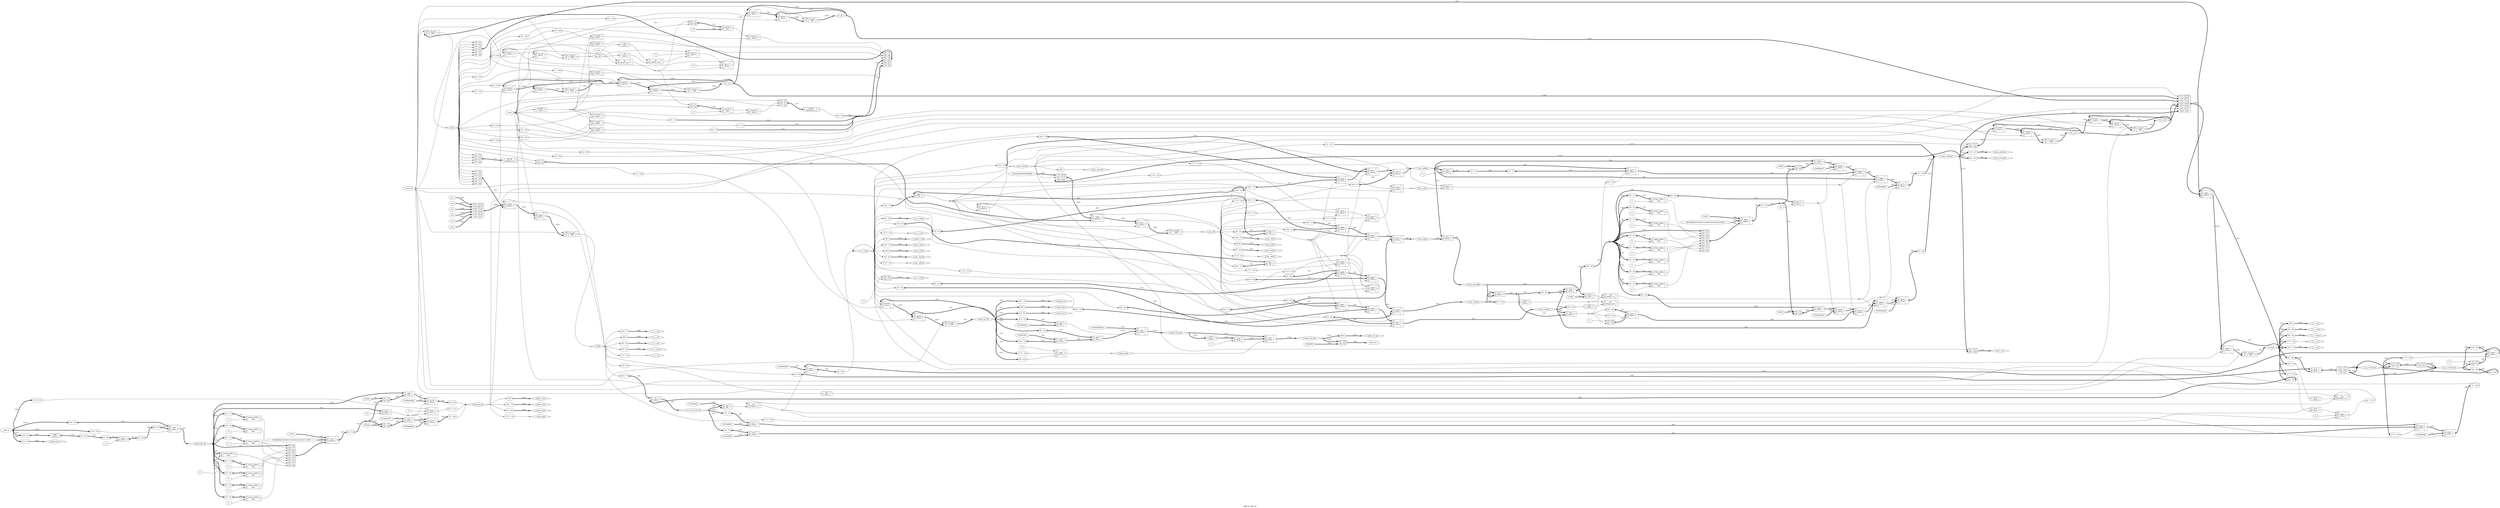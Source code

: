 digraph "IIR2sos_18bit_fp" {
label="IIR2sos_18bit_fp";
rankdir="LR";
remincross=true;
n112 [ shape=octagon, label="a12", color="black", fontcolor="black" ];
n113 [ shape=octagon, label="a13", color="black", fontcolor="black" ];
n114 [ shape=octagon, label="audio_in", color="black", fontcolor="black" ];
n115 [ shape=diamond, label="audio_in_FP", color="black", fontcolor="black" ];
n116 [ shape=octagon, label="audio_out", color="black", fontcolor="black" ];
n117 [ shape=diamond, label="audio_out_FP", color="black", fontcolor="black" ];
n118 [ shape=diamond, label="audio_out_int", color="black", fontcolor="black" ];
n119 [ shape=octagon, label="b11", color="black", fontcolor="black" ];
n120 [ shape=octagon, label="b12", color="black", fontcolor="black" ];
n121 [ shape=octagon, label="b13", color="black", fontcolor="black" ];
n122 [ shape=diamond, label="f1_y_n1", color="black", fontcolor="black" ];
n123 [ shape=diamond, label="f1_y_n2", color="black", fontcolor="black" ];
n124 [ shape=diamond, label="f_c_x_v.e1", color="black", fontcolor="black" ];
n125 [ shape=diamond, label="f_c_x_v.e2", color="black", fontcolor="black" ];
n126 [ shape=diamond, label="f_c_x_v.eout", color="black", fontcolor="black" ];
n127 [ shape=diamond, label="f_c_x_v.f1", color="black", fontcolor="black" ];
n128 [ shape=diamond, label="f_c_x_v.f2", color="black", fontcolor="black" ];
n129 [ shape=diamond, label="f_c_x_v.fout", color="black", fontcolor="black" ];
n130 [ shape=diamond, label="f_c_x_v.m1", color="black", fontcolor="black" ];
n131 [ shape=diamond, label="f_c_x_v.m2", color="black", fontcolor="black" ];
n132 [ shape=diamond, label="f_c_x_v.mm.a", color="black", fontcolor="black" ];
n133 [ shape=diamond, label="f_c_x_v.mm.b", color="black", fontcolor="black" ];
n134 [ shape=diamond, label="f_c_x_v.mm.out", color="black", fontcolor="black" ];
n135 [ shape=diamond, label="f_c_x_v.mout", color="black", fontcolor="black" ];
n136 [ shape=diamond, label="f_c_x_v.mult_out", color="black", fontcolor="black" ];
n137 [ shape=diamond, label="f_c_x_v.s1", color="black", fontcolor="black" ];
n138 [ shape=diamond, label="f_c_x_v.s2", color="black", fontcolor="black" ];
n139 [ shape=diamond, label="f_c_x_v.sout", color="black", fontcolor="black" ];
n140 [ shape=diamond, label="f_c_x_v.sum_e1_e2", color="black", fontcolor="black" ];
n141 [ shape=diamond, label="f_coeff", color="black", fontcolor="black" ];
n142 [ shape=diamond, label="f_coeff_x_value", color="black", fontcolor="black" ];
n143 [ shape=diamond, label="f_input.abs_int", color="black", fontcolor="black" ];
n144 [ shape=diamond, label="f_input.eout", color="black", fontcolor="black" ];
n145 [ shape=diamond, label="f_input.fp_out", color="black", fontcolor="black" ];
n146 [ shape=diamond, label="f_input.int_in", color="black", fontcolor="black" ];
n147 [ shape=diamond, label="f_input.mout", color="black", fontcolor="black" ];
n148 [ shape=diamond, label="f_input.sign", color="black", fontcolor="black" ];
n149 [ shape=diamond, label="f_mac_add.e1", color="black", fontcolor="black" ];
n150 [ shape=diamond, label="f_mac_add.e2", color="black", fontcolor="black" ];
n151 [ shape=diamond, label="f_mac_add.eb", color="black", fontcolor="black" ];
n152 [ shape=diamond, label="f_mac_add.ediff", color="black", fontcolor="black" ];
n153 [ shape=diamond, label="f_mac_add.eout", color="black", fontcolor="black" ];
n154 [ shape=diamond, label="f_mac_add.es", color="black", fontcolor="black" ];
n155 [ shape=diamond, label="f_mac_add.f1", color="black", fontcolor="black" ];
n156 [ shape=diamond, label="f_mac_add.f2", color="black", fontcolor="black" ];
n157 [ shape=diamond, label="f_mac_add.fout", color="black", fontcolor="black" ];
n158 [ shape=diamond, label="f_mac_add.m1", color="black", fontcolor="black" ];
n159 [ shape=diamond, label="f_mac_add.m2", color="black", fontcolor="black" ];
n160 [ shape=diamond, label="f_mac_add.mb", color="black", fontcolor="black" ];
n161 [ shape=diamond, label="f_mac_add.mout", color="black", fontcolor="black" ];
n162 [ shape=diamond, label="f_mac_add.ms", color="black", fontcolor="black" ];
n163 [ shape=diamond, label="f_mac_add.s1", color="black", fontcolor="black" ];
n164 [ shape=diamond, label="f_mac_add.s2", color="black", fontcolor="black" ];
n165 [ shape=diamond, label="f_mac_add.sb", color="black", fontcolor="black" ];
n166 [ shape=diamond, label="f_mac_add.sout", color="black", fontcolor="black" ];
n167 [ shape=diamond, label="f_mac_add.ss", color="black", fontcolor="black" ];
n168 [ shape=diamond, label="f_mac_new", color="black", fontcolor="black" ];
n169 [ shape=diamond, label="f_mac_old", color="black", fontcolor="black" ];
n170 [ shape=diamond, label="f_output.abs_int", color="black", fontcolor="black" ];
n171 [ shape=diamond, label="f_output.e_in", color="black", fontcolor="black" ];
n172 [ shape=diamond, label="f_output.fp_in", color="black", fontcolor="black" ];
n173 [ shape=diamond, label="f_output.int_out", color="black", fontcolor="black" ];
n174 [ shape=diamond, label="f_output.m_in", color="black", fontcolor="black" ];
n175 [ shape=diamond, label="f_output.sign", color="black", fontcolor="black" ];
n176 [ shape=diamond, label="f_value", color="black", fontcolor="black" ];
n177 [ shape=octagon, label="gain", color="black", fontcolor="black" ];
n178 [ shape=diamond, label="last_clk", color="black", fontcolor="black" ];
n179 [ shape=octagon, label="lr_clk", color="black", fontcolor="black" ];
n180 [ shape=octagon, label="reset", color="black", fontcolor="black" ];
n181 [ shape=diamond, label="state", color="black", fontcolor="black" ];
n182 [ shape=octagon, label="state_clk", color="black", fontcolor="black" ];
n183 [ shape=diamond, label="x1_n", color="black", fontcolor="black" ];
n184 [ shape=diamond, label="x1_n1", color="black", fontcolor="black" ];
n185 [ shape=diamond, label="x1_n2", color="black", fontcolor="black" ];
c189 [ shape=record, label="{{<p186> A|<p187> B}|$1278\n$and|{<p188> Y}}" ];
x0 [ shape=record, style=rounded, label="<s0> 4:4 - 0:0 " ];
x0:e -> c189:p187:w [arrowhead=odiamond, arrowtail=odiamond, dir=both, color="black", label=""];
x1 [ shape=record, style=rounded, label="<s0> 0:0 - 1:1 " ];
c189:p188:e -> x1:w [arrowhead=odiamond, arrowtail=odiamond, dir=both, color="black", label=""];
c190 [ shape=record, label="{{<p186> A|<p187> B}|$1282\n$and|{<p188> Y}}" ];
x2 [ shape=record, style=rounded, label="<s0> 7:7 - 0:0 " ];
x2:e -> c190:p187:w [arrowhead=odiamond, arrowtail=odiamond, dir=both, color="black", label=""];
c191 [ shape=record, label="{{<p186> A|<p187> B}|$1286\n$and|{<p188> Y}}" ];
x3 [ shape=record, style=rounded, label="<s0> 5:5 - 0:0 " ];
x3:e -> c191:p187:w [arrowhead=odiamond, arrowtail=odiamond, dir=both, color="black", label=""];
x4 [ shape=record, style=rounded, label="<s0> 0:0 - 3:3 " ];
c191:p188:e -> x4:w [arrowhead=odiamond, arrowtail=odiamond, dir=both, color="black", label=""];
c192 [ shape=record, label="{{<p186> A|<p187> B}|$1290\n$and|{<p188> Y}}" ];
x5 [ shape=record, style=rounded, label="<s0> 6:6 - 0:0 " ];
x5:e -> c192:p187:w [arrowhead=odiamond, arrowtail=odiamond, dir=both, color="black", label=""];
x6 [ shape=record, style=rounded, label="<s0> 0:0 - 4:4 " ];
c192:p188:e -> x6:w [arrowhead=odiamond, arrowtail=odiamond, dir=both, color="black", label=""];
c193 [ shape=record, label="{{<p186> A|<p187> B}|$1294\n$and|{<p188> Y}}" ];
x7 [ shape=record, style=rounded, label="<s0> 0:0 - 0:0 " ];
x7:e -> c193:p187:w [arrowhead=odiamond, arrowtail=odiamond, dir=both, color="black", label=""];
c194 [ shape=record, label="{{<p186> A|<p187> B}|$1298\n$and|{<p188> Y}}" ];
x8 [ shape=record, style=rounded, label="<s0> 2:2 - 0:0 " ];
x8:e -> c194:p187:w [arrowhead=odiamond, arrowtail=odiamond, dir=both, color="black", label=""];
c195 [ shape=record, label="{{<p186> A|<p187> B}|$1302\n$and|{<p188> Y}}" ];
x9 [ shape=record, style=rounded, label="<s0> 3:3 - 0:0 " ];
x9:e -> c195:p187:w [arrowhead=odiamond, arrowtail=odiamond, dir=both, color="black", label=""];
c196 [ shape=record, label="{{<p186> A|<p187> B}|$1306\n$and|{<p188> Y}}" ];
x10 [ shape=record, style=rounded, label="<s0> 0:0 - 0:0 " ];
x10:e -> c196:p187:w [arrowhead=odiamond, arrowtail=odiamond, dir=both, color="black", label=""];
c197 [ shape=record, label="{{<p186> A}|$1309\n$reduce_or|{<p188> Y}}" ];
x11 [ shape=record, style=rounded, label="<s2> 0:0 - 2:2 |<s1> 0:0 - 1:1 |<s0> 1:1 - 0:0 " ];
x11:e -> c197:p186:w [arrowhead=odiamond, arrowtail=odiamond, dir=both, color="black", style="setlinewidth(3)", label="<3>"];
x12 [ shape=record, style=rounded, label="<s0> 0:0 - 0:0 " ];
c197:p188:e -> x12:w [arrowhead=odiamond, arrowtail=odiamond, dir=both, color="black", label=""];
c201 [ shape=record, label="{{<p198> CLK|<p199> D}|$1272\n$dff|{<p200> Q}}" ];
x13 [ shape=record, style=rounded, label="<s5> 0:0 - 7:7 |<s4> 0:0 - 6:6 |<s3> 0:0 - 5:5 |<s2> 4:3 - 4:3 |<s1> 0:0 - 2:2 |<s0> 1:0 - 1:0 " ];
x13:e -> c201:p199:w [arrowhead=odiamond, arrowtail=odiamond, dir=both, color="black", style="setlinewidth(3)", label="<8>"];
v15 [ label="2'10" ];
c202 [ shape=record, label="{{<p186> A|<p187> B}|$1292\n$eq|{<p188> Y}}" ];
x14 [ shape=record, style=rounded, label="<s1> 0:0 - 1:1 |<s0> 0:0 - 0:0 " ];
x14:e -> c202:p186:w [arrowhead=odiamond, arrowtail=odiamond, dir=both, color="black", style="setlinewidth(3)", label="<2>"];
c203 [ shape=record, label="{{<p186> A}|$1300\n$not|{<p188> Y}}" ];
v17 [ label="1'0" ];
c204 [ shape=record, label="{{<p186> A|<p187> B}|$1304\n$eq|{<p188> Y}}" ];
x16 [ shape=record, style=rounded, label="<s1> 0:0 - 1:1 |<s0> 0:0 - 0:0 " ];
x16:e -> c204:p186:w [arrowhead=odiamond, arrowtail=odiamond, dir=both, color="black", style="setlinewidth(3)", label="<2>"];
c205 [ shape=record, label="{{<p186> A}|$1259\n$reduce_or|{<p188> Y}}" ];
x18 [ shape=record, style=rounded, label="<s3> 2:2 - 3:3 |<s2> 3:3 - 2:2 |<s1> 6:6 - 1:1 |<s0> 7:7 - 0:0 " ];
x18:e -> c205:p186:w [arrowhead=odiamond, arrowtail=odiamond, dir=both, color="black", style="setlinewidth(3)", label="<4>"];
c206 [ shape=record, label="{{<p186> A}|$5\n$not|{<p188> Y}}" ];
c207 [ shape=record, label="{{<p186> A|<p187> B}|$3\n$logic_and|{<p188> Y}}" ];
c208 [ shape=record, label="{{<p186> A|<p187> B}|$6\n$logic_and|{<p188> Y}}" ];
c209 [ shape=record, label="{{<p186> A}|$4\n$not|{<p188> Y}}" ];
c210 [ shape=record, label="{{<p198> CLK|<p199> D}|$1248\n$dff|{<p200> Q}}" ];
c211 [ shape=record, label="{{<p198> CLK|<p199> D}|$1249\n$dff|{<p200> Q}}" ];
c212 [ shape=record, label="{{<p198> CLK|<p199> D}|$1250\n$dff|{<p200> Q}}" ];
c213 [ shape=record, label="{{<p198> CLK|<p199> D}|$1251\n$dff|{<p200> Q}}" ];
c214 [ shape=record, label="{{<p198> CLK|<p199> D}|$1252\n$dff|{<p200> Q}}" ];
c215 [ shape=record, label="{{<p198> CLK|<p199> D}|$1253\n$dff|{<p200> Q}}" ];
c216 [ shape=record, label="{{<p198> CLK|<p199> D}|$1254\n$dff|{<p200> Q}}" ];
c217 [ shape=record, label="{{<p198> CLK|<p199> D}|$1255\n$dff|{<p200> Q}}" ];
c218 [ shape=record, label="{{<p198> CLK|<p199> D}|$1256\n$dff|{<p200> Q}}" ];
c219 [ shape=record, label="{{<p198> CLK|<p199> D}|$1258\n$dff|{<p200> Q}}" ];
c221 [ shape=record, label="{{<p186> A|<p187> B|<p220> S}|$1004\n$mux|{<p188> Y}}" ];
x19 [ shape=record, style=rounded, label="<s0> 5:5 - 0:0 " ];
x19:e -> c221:p220:w [arrowhead=odiamond, arrowtail=odiamond, dir=both, color="black", label=""];
c222 [ shape=record, label="{{<p186> A|<p187> B|<p220> S}|$1007\n$mux|{<p188> Y}}" ];
c223 [ shape=record, label="{{<p186> A|<p187> B|<p220> S}|$1016\n$mux|{<p188> Y}}" ];
x20 [ shape=record, style=rounded, label="<s0> 4:4 - 0:0 " ];
x20:e -> c223:p220:w [arrowhead=odiamond, arrowtail=odiamond, dir=both, color="black", label=""];
c224 [ shape=record, label="{{<p186> A|<p187> B|<p220> S}|$1024\n$mux|{<p188> Y}}" ];
c225 [ shape=record, label="{{<p186> A|<p187> B|<p220> S}|$1033\n$mux|{<p188> Y}}" ];
x21 [ shape=record, style=rounded, label="<s0> 4:4 - 0:0 " ];
x21:e -> c225:p220:w [arrowhead=odiamond, arrowtail=odiamond, dir=both, color="black", label=""];
c226 [ shape=record, label="{{<p186> A|<p187> B|<p220> S}|$1041\n$mux|{<p188> Y}}" ];
c227 [ shape=record, label="{{<p186> A|<p187> B|<p220> S}|$1050\n$mux|{<p188> Y}}" ];
x22 [ shape=record, style=rounded, label="<s1> 0:0 - 17:17 |<s0> 16:0 - 16:0 " ];
x22:e -> c227:p187:w [arrowhead=odiamond, arrowtail=odiamond, dir=both, color="black", style="setlinewidth(3)", label="<18>"];
x23 [ shape=record, style=rounded, label="<s0> 4:4 - 0:0 " ];
x23:e -> c227:p220:w [arrowhead=odiamond, arrowtail=odiamond, dir=both, color="black", label=""];
c228 [ shape=record, label="{{<p186> A|<p187> B|<p220> S}|$1058\n$mux|{<p188> Y}}" ];
c229 [ shape=record, label="{{<p186> A|<p187> B|<p220> S}|$1067\n$mux|{<p188> Y}}" ];
x24 [ shape=record, style=rounded, label="<s0> 4:4 - 0:0 " ];
x24:e -> c229:p220:w [arrowhead=odiamond, arrowtail=odiamond, dir=both, color="black", label=""];
c230 [ shape=record, label="{{<p186> A|<p187> B|<p220> S}|$1075\n$mux|{<p188> Y}}" ];
c231 [ shape=record, label="{{<p186> A|<p187> B|<p220> S}|$1083\n$mux|{<p188> Y}}" ];
x25 [ shape=record, style=rounded, label="<s0> 1:1 - 0:0 " ];
x25:e -> c231:p220:w [arrowhead=odiamond, arrowtail=odiamond, dir=both, color="black", label=""];
c232 [ shape=record, label="{{<p186> A|<p187> B|<p220> S}|$1092\n$mux|{<p188> Y}}" ];
v26 [ label="1'1" ];
c233 [ shape=record, label="{{<p186> A|<p187> B|<p220> S}|$1114\n$mux|{<p188> Y}}" ];
v27 [ label="1'0" ];
c234 [ shape=record, label="{{<p186> A|<p187> B|<p220> S}|$1117\n$mux|{<p188> Y}}" ];
c235 [ shape=record, label="{{<p186> A|<p187> B|<p220> S}|$1119\n$mux|{<p188> Y}}" ];
x28 [ shape=record, style=rounded, label="<s0> 0:0 - 0:0 " ];
x28:e -> c235:p220:w [arrowhead=odiamond, arrowtail=odiamond, dir=both, color="black", label=""];
c236 [ shape=record, label="{{<p186> A|<p187> B|<p220> S}|$1129\n$mux|{<p188> Y}}" ];
c237 [ shape=record, label="{{<p186> A|<p187> B|<p220> S}|$948\n$pmux|{<p188> Y}}" ];
x29 [ shape=record, style=rounded, label="<s5> 17:0 - 107:90 |<s4> 17:0 - 89:72 |<s3> 17:0 - 71:54 |<s2> 17:0 - 53:36 |<s1> 17:0 - 35:18 |<s0> 17:0 - 17:0 " ];
x29:e -> c237:p187:w [arrowhead=odiamond, arrowtail=odiamond, dir=both, color="black", style="setlinewidth(3)", label="<108>"];
x30 [ shape=record, style=rounded, label="<s5> 5:5 - 5:5 |<s4> 3:3 - 4:4 |<s3> 7:7 - 3:3 |<s2> 2:2 - 2:2 |<s1> 6:6 - 1:1 |<s0> 4:4 - 0:0 " ];
x30:e -> c237:p220:w [arrowhead=odiamond, arrowtail=odiamond, dir=both, color="black", style="setlinewidth(3)", label="<6>"];
c238 [ shape=record, label="{{<p186> A|<p187> B|<p220> S}|$956\n$mux|{<p188> Y}}" ];
v32 [ label="18'000000000000000000" ];
c239 [ shape=record, label="{{<p186> A|<p187> B|<p220> S}|$966\n$pmux|{<p188> Y}}" ];
x31 [ shape=record, style=rounded, label="<s2> 17:0 - 35:18 |<s1> 0:0 - 17:17 |<s0> 16:0 - 16:0 " ];
x31:e -> c239:p187:w [arrowhead=odiamond, arrowtail=odiamond, dir=both, color="black", style="setlinewidth(3)", label="<36>"];
x33 [ shape=record, style=rounded, label="<s1> 5:5 - 1:1 |<s0> 0:0 - 0:0 " ];
x33:e -> c239:p220:w [arrowhead=odiamond, arrowtail=odiamond, dir=both, color="black", style="setlinewidth(3)", label="<2>"];
c240 [ shape=record, label="{{<p186> A|<p187> B|<p220> S}|$973\n$mux|{<p188> Y}}" ];
c241 [ shape=record, label="{{<p186> A|<p187> B|<p220> S}|$982\n$pmux|{<p188> Y}}" ];
x34 [ shape=record, style=rounded, label="<s6> 17:0 - 107:90 |<s5> 17:0 - 89:72 |<s4> 17:0 - 71:54 |<s3> 17:0 - 53:36 |<s2> 17:0 - 35:18 |<s1> 0:0 - 17:17 |<s0> 16:0 - 16:0 " ];
x34:e -> c241:p187:w [arrowhead=odiamond, arrowtail=odiamond, dir=both, color="black", style="setlinewidth(3)", label="<108>"];
x35 [ shape=record, style=rounded, label="<s5> 5:5 - 5:5 |<s4> 3:3 - 4:4 |<s3> 7:7 - 3:3 |<s2> 2:2 - 2:2 |<s1> 6:6 - 1:1 |<s0> 4:4 - 0:0 " ];
x35:e -> c241:p220:w [arrowhead=odiamond, arrowtail=odiamond, dir=both, color="black", style="setlinewidth(3)", label="<6>"];
c242 [ shape=record, label="{{<p186> A|<p187> B|<p220> S}|$990\n$mux|{<p188> Y}}" ];
c243 [ shape=record, label="{{<p186> A|<p187> B}|$7\n$add|{<p188> Y}}" ];
x36 [ shape=record, style=rounded, label="<s0> 16:9 - 7:0 " ];
x36:e -> c243:p186:w [arrowhead=odiamond, arrowtail=odiamond, dir=both, color="black", style="setlinewidth(3)", label="<8>"];
x37 [ shape=record, style=rounded, label="<s0> 16:9 - 7:0 " ];
x37:e -> c243:p187:w [arrowhead=odiamond, arrowtail=odiamond, dir=both, color="black", style="setlinewidth(3)", label="<8>"];
c244 [ shape=record, label="{{<p186> A}|$10\n$not|{<p188> Y}}" ];
x38 [ shape=record, style=rounded, label="<s0> 8:8 - 0:0 " ];
x38:e -> c244:p186:w [arrowhead=odiamond, arrowtail=odiamond, dir=both, color="black", label=""];
c245 [ shape=record, label="{{<p186> A}|$9\n$not|{<p188> Y}}" ];
x39 [ shape=record, style=rounded, label="<s0> 8:8 - 0:0 " ];
x39:e -> c245:p186:w [arrowhead=odiamond, arrowtail=odiamond, dir=both, color="black", label=""];
c246 [ shape=record, label="{{<p186> A|<p187> B}|$11\n$logic_or|{<p188> Y}}" ];
c247 [ shape=record, label="{{<p186> A|<p187> B}|$13\n$logic_or|{<p188> Y}}" ];
v40 [ label="8'10000010" ];
c248 [ shape=record, label="{{<p186> A|<p187> B}|$12\n$lt|{<p188> Y}}" ];
v41 [ label="9'000000000" ];
c249 [ shape=record, label="{{<p186> A|<p187> B|<p220> S}|$917\n$mux|{<p188> Y}}" ];
x42 [ shape=record, style=rounded, label="<s0> 8:0 - 8:0 " ];
c249:p188:e -> x42:w [arrowhead=odiamond, arrowtail=odiamond, dir=both, color="black", style="setlinewidth(3)", label="<9>"];
v43 [ label="8'00000000" ];
c250 [ shape=record, label="{{<p186> A|<p187> B|<p220> S}|$922\n$mux|{<p188> Y}}" ];
x44 [ shape=record, style=rounded, label="<s0> 7:0 - 16:9 " ];
c250:p188:e -> x44:w [arrowhead=odiamond, arrowtail=odiamond, dir=both, color="black", style="setlinewidth(3)", label="<8>"];
v45 [ label="1'0" ];
c251 [ shape=record, label="{{<p186> A|<p187> B|<p220> S}|$927\n$mux|{<p188> Y}}" ];
x46 [ shape=record, style=rounded, label="<s0> 0:0 - 17:17 " ];
c251:p188:e -> x46:w [arrowhead=odiamond, arrowtail=odiamond, dir=both, color="black", label=""];
c252 [ shape=record, label="{{<p186> A|<p187> B|<p220> S}|$930\n$mux|{<p188> Y}}" ];
x47 [ shape=record, style=rounded, label="<s0> 17:17 - 0:0 " ];
x47:e -> c252:p220:w [arrowhead=odiamond, arrowtail=odiamond, dir=both, color="black", label=""];
v50 [ label="1'1" ];
c253 [ shape=record, label="{{<p186> A|<p187> B|<p220> S}|$936\n$mux|{<p188> Y}}" ];
x48 [ shape=record, style=rounded, label="<s0> 16:8 - 8:0 " ];
x48:e -> c253:p186:w [arrowhead=odiamond, arrowtail=odiamond, dir=both, color="black", style="setlinewidth(3)", label="<9>"];
x49 [ shape=record, style=rounded, label="<s1> 0:0 - 8:8 |<s0> 16:9 - 7:0 " ];
x49:e -> c253:p187:w [arrowhead=odiamond, arrowtail=odiamond, dir=both, color="black", style="setlinewidth(3)", label="<9>"];
x51 [ shape=record, style=rounded, label="<s0> 17:17 - 0:0 " ];
x51:e -> c253:p220:w [arrowhead=odiamond, arrowtail=odiamond, dir=both, color="black", label=""];
v53 [ label="8'10000000" ];
c254 [ shape=record, label="{{<p186> A|<p187> B}|$16\n$sub|{<p188> Y}}" ];
x52 [ shape=record, style=rounded, label="<s0> 7:0 - 7:0 " ];
x52:e -> c254:p186:w [arrowhead=odiamond, arrowtail=odiamond, dir=both, color="black", style="setlinewidth(3)", label="<8>"];
v55 [ label="8'10000001" ];
c255 [ shape=record, label="{{<p186> A|<p187> B}|$17\n$sub|{<p188> Y}}" ];
x54 [ shape=record, style=rounded, label="<s0> 7:0 - 7:0 " ];
x54:e -> c255:p186:w [arrowhead=odiamond, arrowtail=odiamond, dir=both, color="black", style="setlinewidth(3)", label="<8>"];
c256 [ shape=record, label="{{<p186> A|<p187> B}|$14\n$xor|{<p188> Y}}" ];
x56 [ shape=record, style=rounded, label="<s0> 17:17 - 0:0 " ];
x56:e -> c256:p186:w [arrowhead=odiamond, arrowtail=odiamond, dir=both, color="black", label=""];
x57 [ shape=record, style=rounded, label="<s0> 17:17 - 0:0 " ];
x57:e -> c256:p187:w [arrowhead=odiamond, arrowtail=odiamond, dir=both, color="black", label=""];
c257 [ shape=record, label="{{<p186> A|<p187> B}|$18\n$mul|{<p188> Y}}" ];
x58 [ shape=record, style=rounded, label="<s0> 8:0 - 8:0 " ];
x58:e -> c257:p186:w [arrowhead=odiamond, arrowtail=odiamond, dir=both, color="black", style="setlinewidth(3)", label="<9>"];
x59 [ shape=record, style=rounded, label="<s0> 8:0 - 8:0 " ];
x59:e -> c257:p187:w [arrowhead=odiamond, arrowtail=odiamond, dir=both, color="black", style="setlinewidth(3)", label="<9>"];
x60 [ shape=record, style=rounded, label="<s2> 17:17 - 17:17 |<s1> 16:8 - 16:8 |<s0> 7:0 - 7:0 " ];
c257:p188:e -> x60:w [arrowhead=odiamond, arrowtail=odiamond, dir=both, color="black", style="setlinewidth(3)", label="<18>"];
v62 [ label="1'1" ];
c258 [ shape=record, label="{{<p186> A|<p187> B}|$41\n$add|{<p188> Y}}" ];
x61 [ shape=record, style=rounded, label="<s0> 8:0 - 8:0 " ];
x61:e -> c258:p186:w [arrowhead=odiamond, arrowtail=odiamond, dir=both, color="black", style="setlinewidth(3)", label="<9>"];
x63 [ shape=record, style=rounded, label="<s0> 8:0 - 8:0 " ];
c258:p188:e -> x63:w [arrowhead=odiamond, arrowtail=odiamond, dir=both, color="black", style="setlinewidth(3)", label="<9>"];
v64 [ label="1'0" ];
c259 [ shape=record, label="{{<p186> A|<p187> B}|$44\n$eq|{<p188> Y}}" ];
c260 [ shape=record, label="{{<p186> A}|$40\n$not|{<p188> Y}}" ];
x65 [ shape=record, style=rounded, label="<s0> 14:6 - 8:0 " ];
x65:e -> c260:p186:w [arrowhead=odiamond, arrowtail=odiamond, dir=both, color="black", style="setlinewidth(3)", label="<9>"];
x66 [ shape=record, style=rounded, label="<s0> 8:0 - 8:0 " ];
c260:p188:e -> x66:w [arrowhead=odiamond, arrowtail=odiamond, dir=both, color="black", style="setlinewidth(3)", label="<9>"];
v67 [ label="8'00000000" ];
c261 [ shape=record, label="{{<p186> A|<p187> B|<p220> S}|$115\n$mux|{<p188> Y}}" ];
x68 [ shape=record, style=rounded, label="<s0> 7:0 - 16:9 " ];
c261:p188:e -> x68:w [arrowhead=odiamond, arrowtail=odiamond, dir=both, color="black", style="setlinewidth(3)", label="<8>"];
v69 [ label="9'000000000" ];
c262 [ shape=record, label="{{<p186> A|<p187> B|<p220> S}|$128\n$mux|{<p188> Y}}" ];
x70 [ shape=record, style=rounded, label="<s0> 8:0 - 8:0 " ];
c262:p188:e -> x70:w [arrowhead=odiamond, arrowtail=odiamond, dir=both, color="black", style="setlinewidth(3)", label="<9>"];
v72 [ label="1'0" ];
c263 [ shape=record, label="{{<p186> A|<p187> B|<p220> S}|$141\n$mux|{<p188> Y}}" ];
x71 [ shape=record, style=rounded, label="<s0> 15:15 - 0:0 " ];
x71:e -> c263:p186:w [arrowhead=odiamond, arrowtail=odiamond, dir=both, color="black", label=""];
x73 [ shape=record, style=rounded, label="<s0> 0:0 - 17:17 " ];
c263:p188:e -> x73:w [arrowhead=odiamond, arrowtail=odiamond, dir=both, color="black", label=""];
v74 [ label="4'1001" ];
v75 [ label="36'000000010010001101000101011001111000" ];
c264 [ shape=record, label="{{<p186> A|<p187> B|<p220> S}|$157\n$pmux|{<p188> Y}}" ];
x76 [ shape=record, style=rounded, label="<s8> 8:8 - 8:8 |<s7> 0:0 - 7:7 |<s6> 0:0 - 6:6 |<s5> 0:0 - 5:5 |<s4> 0:0 - 4:4 |<s3> 0:0 - 3:3 |<s2> 0:0 - 2:2 |<s1> 0:0 - 1:1 |<s0> 0:0 - 0:0 " ];
x76:e -> c264:p220:w [arrowhead=odiamond, arrowtail=odiamond, dir=both, color="black", style="setlinewidth(3)", label="<9>"];
x77 [ shape=record, style=rounded, label="<s0> 3:0 - 3:0 " ];
c264:p188:e -> x77:w [arrowhead=odiamond, arrowtail=odiamond, dir=both, color="black", style="setlinewidth(3)", label="<4>"];
v78 [ label="1'1" ];
c265 [ shape=record, label="{{<p186> A|<p187> B}|$158_CMP0\n$eq|{<p188> Y}}" ];
v80 [ label="1'1" ];
c266 [ shape=record, label="{{<p186> A|<p187> B}|$159_CMP0\n$eq|{<p188> Y}}" ];
x79 [ shape=record, style=rounded, label="<s0> 8:1 - 7:0 " ];
x79:e -> c266:p186:w [arrowhead=odiamond, arrowtail=odiamond, dir=both, color="black", style="setlinewidth(3)", label="<8>"];
v82 [ label="1'1" ];
c267 [ shape=record, label="{{<p186> A|<p187> B}|$160_CMP0\n$eq|{<p188> Y}}" ];
x81 [ shape=record, style=rounded, label="<s0> 8:2 - 6:0 " ];
x81:e -> c267:p186:w [arrowhead=odiamond, arrowtail=odiamond, dir=both, color="black", style="setlinewidth(3)", label="<7>"];
v84 [ label="1'1" ];
c268 [ shape=record, label="{{<p186> A|<p187> B}|$161_CMP0\n$eq|{<p188> Y}}" ];
x83 [ shape=record, style=rounded, label="<s0> 8:3 - 5:0 " ];
x83:e -> c268:p186:w [arrowhead=odiamond, arrowtail=odiamond, dir=both, color="black", style="setlinewidth(3)", label="<6>"];
v86 [ label="1'1" ];
c269 [ shape=record, label="{{<p186> A|<p187> B}|$162_CMP0\n$eq|{<p188> Y}}" ];
x85 [ shape=record, style=rounded, label="<s0> 8:4 - 4:0 " ];
x85:e -> c269:p186:w [arrowhead=odiamond, arrowtail=odiamond, dir=both, color="black", style="setlinewidth(3)", label="<5>"];
v88 [ label="1'1" ];
c270 [ shape=record, label="{{<p186> A|<p187> B}|$163_CMP0\n$eq|{<p188> Y}}" ];
x87 [ shape=record, style=rounded, label="<s0> 8:5 - 3:0 " ];
x87:e -> c270:p186:w [arrowhead=odiamond, arrowtail=odiamond, dir=both, color="black", style="setlinewidth(3)", label="<4>"];
v90 [ label="1'1" ];
c271 [ shape=record, label="{{<p186> A|<p187> B}|$164_CMP0\n$eq|{<p188> Y}}" ];
x89 [ shape=record, style=rounded, label="<s0> 8:6 - 2:0 " ];
x89:e -> c271:p186:w [arrowhead=odiamond, arrowtail=odiamond, dir=both, color="black", style="setlinewidth(3)", label="<3>"];
v92 [ label="1'1" ];
c272 [ shape=record, label="{{<p186> A|<p187> B}|$165_CMP0\n$eq|{<p188> Y}}" ];
x91 [ shape=record, style=rounded, label="<s0> 8:7 - 1:0 " ];
x91:e -> c272:p186:w [arrowhead=odiamond, arrowtail=odiamond, dir=both, color="black", style="setlinewidth(3)", label="<2>"];
v94 [ label="4'0000" ];
c273 [ shape=record, label="{{<p186> A|<p187> B}|$45\n$shl|{<p188> Y}}" ];
x93 [ shape=record, style=rounded, label="<s1> 3:0 - 7:4 |<s0> 3:0 - 3:0 " ];
x93:e -> c273:p187:w [arrowhead=odiamond, arrowtail=odiamond, dir=both, color="black", style="setlinewidth(3)", label="<8>"];
v95 [ label="8'10001001" ];
v97 [ label="4'0000" ];
c274 [ shape=record, label="{{<p186> A|<p187> B}|$46\n$sub|{<p188> Y}}" ];
x96 [ shape=record, style=rounded, label="<s1> 3:0 - 7:4 |<s0> 3:0 - 3:0 " ];
x96:e -> c274:p187:w [arrowhead=odiamond, arrowtail=odiamond, dir=both, color="black", style="setlinewidth(3)", label="<8>"];
c275 [ shape=record, label="{{<p186> A|<p187> B|<p220> S}|$42\n$mux|{<p188> Y}}" ];
x98 [ shape=record, style=rounded, label="<s0> 14:6 - 8:0 " ];
x98:e -> c275:p186:w [arrowhead=odiamond, arrowtail=odiamond, dir=both, color="black", style="setlinewidth(3)", label="<9>"];
x99 [ shape=record, style=rounded, label="<s0> 8:0 - 8:0 " ];
x99:e -> c275:p187:w [arrowhead=odiamond, arrowtail=odiamond, dir=both, color="black", style="setlinewidth(3)", label="<9>"];
x100 [ shape=record, style=rounded, label="<s0> 15:15 - 0:0 " ];
x100:e -> c275:p220:w [arrowhead=odiamond, arrowtail=odiamond, dir=both, color="black", label=""];
c276 [ shape=record, label="{{<p186> A|<p187> B}|$33\n$add|{<p188> Y}}" ];
v101 [ label="1'1" ];
c277 [ shape=record, label="{{<p186> A|<p187> B}|$35\n$add|{<p188> Y}}" ];
x102 [ shape=record, style=rounded, label="<s0> 7:0 - 7:0 " ];
c277:p188:e -> x102:w [arrowhead=odiamond, arrowtail=odiamond, dir=both, color="black", style="setlinewidth(3)", label="<8>"];
c278 [ shape=record, label="{{<p186> A}|$26\n$not|{<p188> Y}}" ];
x103 [ shape=record, style=rounded, label="<s0> 8:8 - 0:0 " ];
x103:e -> c278:p186:w [arrowhead=odiamond, arrowtail=odiamond, dir=both, color="black", label=""];
c279 [ shape=record, label="{{<p186> A}|$28\n$not|{<p188> Y}}" ];
x104 [ shape=record, style=rounded, label="<s0> 8:8 - 0:0 " ];
x104:e -> c279:p186:w [arrowhead=odiamond, arrowtail=odiamond, dir=both, color="black", label=""];
c280 [ shape=record, label="{{<p186> A|<p187> B}|$32\n$eq|{<p188> Y}}" ];
v106 [ label="1'0" ];
c281 [ shape=record, label="{{<p186> A|<p187> B}|$37\n$eq|{<p188> Y}}" ];
x105 [ shape=record, style=rounded, label="<s0> 8:0 - 8:0 " ];
x105:e -> c281:p186:w [arrowhead=odiamond, arrowtail=odiamond, dir=both, color="black", style="setlinewidth(3)", label="<9>"];
c282 [ shape=record, label="{{<p186> A|<p187> B}|$20\n$gt|{<p188> Y}}" ];
x107 [ shape=record, style=rounded, label="<s0> 16:9 - 7:0 " ];
x107:e -> c282:p186:w [arrowhead=odiamond, arrowtail=odiamond, dir=both, color="black", style="setlinewidth(3)", label="<8>"];
x108 [ shape=record, style=rounded, label="<s0> 16:9 - 7:0 " ];
x108:e -> c282:p187:w [arrowhead=odiamond, arrowtail=odiamond, dir=both, color="black", style="setlinewidth(3)", label="<8>"];
c283 [ shape=record, label="{{<p186> A|<p187> B}|$21\n$gt|{<p188> Y}}" ];
x109 [ shape=record, style=rounded, label="<s0> 16:9 - 7:0 " ];
x109:e -> c283:p186:w [arrowhead=odiamond, arrowtail=odiamond, dir=both, color="black", style="setlinewidth(3)", label="<8>"];
x110 [ shape=record, style=rounded, label="<s0> 16:9 - 7:0 " ];
x110:e -> c283:p187:w [arrowhead=odiamond, arrowtail=odiamond, dir=both, color="black", style="setlinewidth(3)", label="<8>"];
c284 [ shape=record, label="{{<p186> A|<p187> B}|$22\n$gt|{<p188> Y}}" ];
x111 [ shape=record, style=rounded, label="<s0> 8:0 - 8:0 " ];
x111:e -> c284:p186:w [arrowhead=odiamond, arrowtail=odiamond, dir=both, color="black", style="setlinewidth(3)", label="<9>"];
x112 [ shape=record, style=rounded, label="<s0> 8:0 - 8:0 " ];
x112:e -> c284:p187:w [arrowhead=odiamond, arrowtail=odiamond, dir=both, color="black", style="setlinewidth(3)", label="<9>"];
v113 [ label="4'1000" ];
c285 [ shape=record, label="{{<p186> A|<p187> B}|$29\n$gt|{<p188> Y}}" ];
c286 [ shape=record, label="{{<p186> A|<p187> B}|$27\n$logic_and|{<p188> Y}}" ];
c287 [ shape=record, label="{{<p186> A|<p187> B}|$30\n$logic_or|{<p188> Y}}" ];
v114 [ label="9'000000000" ];
c288 [ shape=record, label="{{<p186> A|<p187> B|<p220> S}|$352\n$mux|{<p188> Y}}" ];
x115 [ shape=record, style=rounded, label="<s0> 8:0 - 8:0 " ];
c288:p188:e -> x115:w [arrowhead=odiamond, arrowtail=odiamond, dir=both, color="black", style="setlinewidth(3)", label="<9>"];
v116 [ label="8'00000000" ];
c289 [ shape=record, label="{{<p186> A|<p187> B|<p220> S}|$373\n$mux|{<p188> Y}}" ];
x117 [ shape=record, style=rounded, label="<s0> 7:0 - 16:9 " ];
c289:p188:e -> x117:w [arrowhead=odiamond, arrowtail=odiamond, dir=both, color="black", style="setlinewidth(3)", label="<8>"];
c290 [ shape=record, label="{{<p186> A|<p187> B|<p220> S}|$458\n$mux|{<p188> Y}}" ];
c291 [ shape=record, label="{{<p186> A|<p187> B|<p220> S}|$480\n$mux|{<p188> Y}}" ];
c292 [ shape=record, label="{{<p186> A|<p187> B|<p220> S}|$546\n$mux|{<p188> Y}}" ];
c293 [ shape=record, label="{{<p186> A|<p187> B|<p220> S}|$569\n$mux|{<p188> Y}}" ];
v120 [ label="1'1" ];
c294 [ shape=record, label="{{<p186> A|<p187> B|<p220> S}|$591\n$mux|{<p188> Y}}" ];
x118 [ shape=record, style=rounded, label="<s0> 8:0 - 8:0 " ];
x118:e -> c294:p186:w [arrowhead=odiamond, arrowtail=odiamond, dir=both, color="black", style="setlinewidth(3)", label="<9>"];
x119 [ shape=record, style=rounded, label="<s1> 0:0 - 8:8 |<s0> 8:1 - 7:0 " ];
x119:e -> c294:p187:w [arrowhead=odiamond, arrowtail=odiamond, dir=both, color="black", style="setlinewidth(3)", label="<9>"];
x121 [ shape=record, style=rounded, label="<s0> 9:9 - 0:0 " ];
x121:e -> c294:p220:w [arrowhead=odiamond, arrowtail=odiamond, dir=both, color="black", label=""];
c295 [ shape=record, label="{{<p186> A|<p187> B|<p220> S}|$615\n$mux|{<p188> Y}}" ];
x122 [ shape=record, style=rounded, label="<s0> 7:0 - 7:0 " ];
x122:e -> c295:p187:w [arrowhead=odiamond, arrowtail=odiamond, dir=both, color="black", style="setlinewidth(3)", label="<8>"];
x123 [ shape=record, style=rounded, label="<s0> 9:9 - 0:0 " ];
x123:e -> c295:p220:w [arrowhead=odiamond, arrowtail=odiamond, dir=both, color="black", label=""];
v124 [ label="9'000000000" ];
c296 [ shape=record, label="{{<p186> A|<p187> B|<p220> S}|$660\n$mux|{<p188> Y}}" ];
v125 [ label="8'00000000" ];
c297 [ shape=record, label="{{<p186> A|<p187> B|<p220> S}|$684\n$mux|{<p188> Y}}" ];
v126 [ label="4'1001" ];
v127 [ label="36'000000010010001101000101011001111000" ];
c298 [ shape=record, label="{{<p186> A|<p187> B|<p220> S}|$698\n$pmux|{<p188> Y}}" ];
x128 [ shape=record, style=rounded, label="<s8> 8:8 - 8:8 |<s7> 0:0 - 7:7 |<s6> 0:0 - 6:6 |<s5> 0:0 - 5:5 |<s4> 0:0 - 4:4 |<s3> 0:0 - 3:3 |<s2> 0:0 - 2:2 |<s1> 0:0 - 1:1 |<s0> 0:0 - 0:0 " ];
x128:e -> c298:p220:w [arrowhead=odiamond, arrowtail=odiamond, dir=both, color="black", style="setlinewidth(3)", label="<9>"];
x129 [ shape=record, style=rounded, label="<s0> 3:0 - 3:0 " ];
c298:p188:e -> x129:w [arrowhead=odiamond, arrowtail=odiamond, dir=both, color="black", style="setlinewidth(3)", label="<4>"];
v131 [ label="1'1" ];
c299 [ shape=record, label="{{<p186> A|<p187> B}|$699_CMP0\n$eq|{<p188> Y}}" ];
x130 [ shape=record, style=rounded, label="<s0> 8:0 - 8:0 " ];
x130:e -> c299:p186:w [arrowhead=odiamond, arrowtail=odiamond, dir=both, color="black", style="setlinewidth(3)", label="<9>"];
v133 [ label="1'1" ];
c300 [ shape=record, label="{{<p186> A|<p187> B}|$700_CMP0\n$eq|{<p188> Y}}" ];
x132 [ shape=record, style=rounded, label="<s0> 8:1 - 7:0 " ];
x132:e -> c300:p186:w [arrowhead=odiamond, arrowtail=odiamond, dir=both, color="black", style="setlinewidth(3)", label="<8>"];
v135 [ label="1'1" ];
c301 [ shape=record, label="{{<p186> A|<p187> B}|$701_CMP0\n$eq|{<p188> Y}}" ];
x134 [ shape=record, style=rounded, label="<s0> 8:2 - 6:0 " ];
x134:e -> c301:p186:w [arrowhead=odiamond, arrowtail=odiamond, dir=both, color="black", style="setlinewidth(3)", label="<7>"];
v137 [ label="1'1" ];
c302 [ shape=record, label="{{<p186> A|<p187> B}|$702_CMP0\n$eq|{<p188> Y}}" ];
x136 [ shape=record, style=rounded, label="<s0> 8:3 - 5:0 " ];
x136:e -> c302:p186:w [arrowhead=odiamond, arrowtail=odiamond, dir=both, color="black", style="setlinewidth(3)", label="<6>"];
v139 [ label="1'1" ];
c303 [ shape=record, label="{{<p186> A|<p187> B}|$703_CMP0\n$eq|{<p188> Y}}" ];
x138 [ shape=record, style=rounded, label="<s0> 8:4 - 4:0 " ];
x138:e -> c303:p186:w [arrowhead=odiamond, arrowtail=odiamond, dir=both, color="black", style="setlinewidth(3)", label="<5>"];
v141 [ label="1'1" ];
c304 [ shape=record, label="{{<p186> A|<p187> B}|$704_CMP0\n$eq|{<p188> Y}}" ];
x140 [ shape=record, style=rounded, label="<s0> 8:5 - 3:0 " ];
x140:e -> c304:p186:w [arrowhead=odiamond, arrowtail=odiamond, dir=both, color="black", style="setlinewidth(3)", label="<4>"];
v143 [ label="1'1" ];
c305 [ shape=record, label="{{<p186> A|<p187> B}|$705_CMP0\n$eq|{<p188> Y}}" ];
x142 [ shape=record, style=rounded, label="<s0> 8:6 - 2:0 " ];
x142:e -> c305:p186:w [arrowhead=odiamond, arrowtail=odiamond, dir=both, color="black", style="setlinewidth(3)", label="<3>"];
v145 [ label="1'1" ];
c306 [ shape=record, label="{{<p186> A|<p187> B}|$706_CMP0\n$eq|{<p188> Y}}" ];
x144 [ shape=record, style=rounded, label="<s0> 8:7 - 1:0 " ];
x144:e -> c306:p186:w [arrowhead=odiamond, arrowtail=odiamond, dir=both, color="black", style="setlinewidth(3)", label="<2>"];
c307 [ shape=record, label="{{<p186> A|<p187> B|<p220> S}|$763\n$mux|{<p188> Y}}" ];
x146 [ shape=record, style=rounded, label="<s0> 17:17 - 0:0 " ];
x146:e -> c307:p187:w [arrowhead=odiamond, arrowtail=odiamond, dir=both, color="black", label=""];
c308 [ shape=record, label="{{<p186> A|<p187> B|<p220> S}|$770\n$mux|{<p188> Y}}" ];
x147 [ shape=record, style=rounded, label="<s0> 16:9 - 7:0 " ];
x147:e -> c308:p187:w [arrowhead=odiamond, arrowtail=odiamond, dir=both, color="black", style="setlinewidth(3)", label="<8>"];
c309 [ shape=record, label="{{<p186> A|<p187> B|<p220> S}|$777\n$mux|{<p188> Y}}" ];
x148 [ shape=record, style=rounded, label="<s0> 8:0 - 8:0 " ];
x148:e -> c309:p187:w [arrowhead=odiamond, arrowtail=odiamond, dir=both, color="black", style="setlinewidth(3)", label="<9>"];
c310 [ shape=record, label="{{<p186> A|<p187> B|<p220> S}|$784\n$mux|{<p188> Y}}" ];
x149 [ shape=record, style=rounded, label="<s0> 17:17 - 0:0 " ];
x149:e -> c310:p187:w [arrowhead=odiamond, arrowtail=odiamond, dir=both, color="black", label=""];
c311 [ shape=record, label="{{<p186> A|<p187> B|<p220> S}|$791\n$mux|{<p188> Y}}" ];
x150 [ shape=record, style=rounded, label="<s0> 16:9 - 7:0 " ];
x150:e -> c311:p187:w [arrowhead=odiamond, arrowtail=odiamond, dir=both, color="black", style="setlinewidth(3)", label="<8>"];
c312 [ shape=record, label="{{<p186> A|<p187> B|<p220> S}|$798\n$mux|{<p188> Y}}" ];
x151 [ shape=record, style=rounded, label="<s0> 8:0 - 8:0 " ];
x151:e -> c312:p187:w [arrowhead=odiamond, arrowtail=odiamond, dir=both, color="black", style="setlinewidth(3)", label="<9>"];
c313 [ shape=record, label="{{<p186> A|<p187> B|<p220> S}|$803\n$mux|{<p188> Y}}" ];
x152 [ shape=record, style=rounded, label="<s0> 17:17 - 0:0 " ];
x152:e -> c313:p187:w [arrowhead=odiamond, arrowtail=odiamond, dir=both, color="black", label=""];
c314 [ shape=record, label="{{<p186> A|<p187> B|<p220> S}|$811\n$mux|{<p188> Y}}" ];
x153 [ shape=record, style=rounded, label="<s0> 16:9 - 7:0 " ];
x153:e -> c314:p187:w [arrowhead=odiamond, arrowtail=odiamond, dir=both, color="black", style="setlinewidth(3)", label="<8>"];
c315 [ shape=record, label="{{<p186> A|<p187> B|<p220> S}|$819\n$mux|{<p188> Y}}" ];
x154 [ shape=record, style=rounded, label="<s0> 8:0 - 8:0 " ];
x154:e -> c315:p187:w [arrowhead=odiamond, arrowtail=odiamond, dir=both, color="black", style="setlinewidth(3)", label="<9>"];
c316 [ shape=record, label="{{<p186> A|<p187> B|<p220> S}|$827\n$mux|{<p188> Y}}" ];
x155 [ shape=record, style=rounded, label="<s0> 17:17 - 0:0 " ];
x155:e -> c316:p187:w [arrowhead=odiamond, arrowtail=odiamond, dir=both, color="black", label=""];
c317 [ shape=record, label="{{<p186> A|<p187> B|<p220> S}|$835\n$mux|{<p188> Y}}" ];
x156 [ shape=record, style=rounded, label="<s0> 16:9 - 7:0 " ];
x156:e -> c317:p187:w [arrowhead=odiamond, arrowtail=odiamond, dir=both, color="black", style="setlinewidth(3)", label="<8>"];
c318 [ shape=record, label="{{<p186> A|<p187> B|<p220> S}|$843\n$mux|{<p188> Y}}" ];
x157 [ shape=record, style=rounded, label="<s0> 8:0 - 8:0 " ];
x157:e -> c318:p187:w [arrowhead=odiamond, arrowtail=odiamond, dir=both, color="black", style="setlinewidth(3)", label="<9>"];
c319 [ shape=record, label="{{<p186> A|<p187> B|<p220> S}|$849\n$mux|{<p188> Y}}" ];
x158 [ shape=record, style=rounded, label="<s0> 17:17 - 0:0 " ];
x158:e -> c319:p186:w [arrowhead=odiamond, arrowtail=odiamond, dir=both, color="black", label=""];
x159 [ shape=record, style=rounded, label="<s0> 17:17 - 0:0 " ];
x159:e -> c319:p187:w [arrowhead=odiamond, arrowtail=odiamond, dir=both, color="black", label=""];
c320 [ shape=record, label="{{<p186> A|<p187> B|<p220> S}|$858\n$mux|{<p188> Y}}" ];
x160 [ shape=record, style=rounded, label="<s0> 16:9 - 7:0 " ];
x160:e -> c320:p186:w [arrowhead=odiamond, arrowtail=odiamond, dir=both, color="black", style="setlinewidth(3)", label="<8>"];
x161 [ shape=record, style=rounded, label="<s0> 16:9 - 7:0 " ];
x161:e -> c320:p187:w [arrowhead=odiamond, arrowtail=odiamond, dir=both, color="black", style="setlinewidth(3)", label="<8>"];
c321 [ shape=record, label="{{<p186> A|<p187> B|<p220> S}|$867\n$mux|{<p188> Y}}" ];
x162 [ shape=record, style=rounded, label="<s0> 8:0 - 8:0 " ];
x162:e -> c321:p186:w [arrowhead=odiamond, arrowtail=odiamond, dir=both, color="black", style="setlinewidth(3)", label="<9>"];
x163 [ shape=record, style=rounded, label="<s0> 8:0 - 8:0 " ];
x163:e -> c321:p187:w [arrowhead=odiamond, arrowtail=odiamond, dir=both, color="black", style="setlinewidth(3)", label="<9>"];
c322 [ shape=record, label="{{<p186> A|<p187> B|<p220> S}|$876\n$mux|{<p188> Y}}" ];
x164 [ shape=record, style=rounded, label="<s0> 17:17 - 0:0 " ];
x164:e -> c322:p186:w [arrowhead=odiamond, arrowtail=odiamond, dir=both, color="black", label=""];
x165 [ shape=record, style=rounded, label="<s0> 17:17 - 0:0 " ];
x165:e -> c322:p187:w [arrowhead=odiamond, arrowtail=odiamond, dir=both, color="black", label=""];
c323 [ shape=record, label="{{<p186> A|<p187> B|<p220> S}|$885\n$mux|{<p188> Y}}" ];
x166 [ shape=record, style=rounded, label="<s0> 16:9 - 7:0 " ];
x166:e -> c323:p186:w [arrowhead=odiamond, arrowtail=odiamond, dir=both, color="black", style="setlinewidth(3)", label="<8>"];
x167 [ shape=record, style=rounded, label="<s0> 16:9 - 7:0 " ];
x167:e -> c323:p187:w [arrowhead=odiamond, arrowtail=odiamond, dir=both, color="black", style="setlinewidth(3)", label="<8>"];
c324 [ shape=record, label="{{<p186> A|<p187> B|<p220> S}|$894\n$mux|{<p188> Y}}" ];
x168 [ shape=record, style=rounded, label="<s0> 8:0 - 8:0 " ];
x168:e -> c324:p186:w [arrowhead=odiamond, arrowtail=odiamond, dir=both, color="black", style="setlinewidth(3)", label="<9>"];
x169 [ shape=record, style=rounded, label="<s0> 8:0 - 8:0 " ];
x169:e -> c324:p187:w [arrowhead=odiamond, arrowtail=odiamond, dir=both, color="black", style="setlinewidth(3)", label="<9>"];
v172 [ label="4'0000" ];
c325 [ shape=record, label="{{<p186> A|<p187> B}|$39\n$shl|{<p188> Y}}" ];
x170 [ shape=record, style=rounded, label="<s0> 8:0 - 8:0 " ];
x170:e -> c325:p186:w [arrowhead=odiamond, arrowtail=odiamond, dir=both, color="black", style="setlinewidth(3)", label="<9>"];
x171 [ shape=record, style=rounded, label="<s1> 3:0 - 7:4 |<s0> 3:0 - 3:0 " ];
x171:e -> c325:p187:w [arrowhead=odiamond, arrowtail=odiamond, dir=both, color="black", style="setlinewidth(3)", label="<8>"];
c326 [ shape=record, label="{{<p186> A|<p187> B}|$31\n$shr|{<p188> Y}}" ];
c327 [ shape=record, label="{{<p186> A|<p187> B}|$23\n$sub|{<p188> Y}}" ];
c328 [ shape=record, label="{{<p186> A|<p187> B}|$36\n$sub|{<p188> Y}}" ];
x173 [ shape=record, style=rounded, label="<s0> 8:0 - 8:0 " ];
x173:e -> c328:p187:w [arrowhead=odiamond, arrowtail=odiamond, dir=both, color="black", style="setlinewidth(3)", label="<9>"];
x174 [ shape=record, style=rounded, label="<s0> 8:0 - 8:0 " ];
c328:p188:e -> x174:w [arrowhead=odiamond, arrowtail=odiamond, dir=both, color="black", style="setlinewidth(3)", label="<9>"];
v176 [ label="4'0000" ];
c329 [ shape=record, label="{{<p186> A|<p187> B}|$38\n$sub|{<p188> Y}}" ];
x175 [ shape=record, style=rounded, label="<s1> 3:0 - 7:4 |<s0> 3:0 - 3:0 " ];
x175:e -> c329:p187:w [arrowhead=odiamond, arrowtail=odiamond, dir=both, color="black", style="setlinewidth(3)", label="<8>"];
v177 [ label="1'1" ];
c330 [ shape=record, label="{{<p186> A|<p187> B}|$54\n$add|{<p188> Y}}" ];
v179 [ label="8'10000000" ];
c331 [ shape=record, label="{{<p186> A|<p187> B}|$49\n$gt|{<p188> Y}}" ];
x178 [ shape=record, style=rounded, label="<s0> 16:9 - 7:0 " ];
x178:e -> c331:p186:w [arrowhead=odiamond, arrowtail=odiamond, dir=both, color="black", style="setlinewidth(3)", label="<8>"];
c332 [ shape=record, label="{{<p186> A}|$53\n$not|{<p188> Y}}" ];
c333 [ shape=record, label="{{<p186> A|<p187> B}|$51\n$shr|{<p188> Y}}" ];
x180 [ shape=record, style=rounded, label="<s0> 8:0 - 8:0 " ];
x180:e -> c333:p186:w [arrowhead=odiamond, arrowtail=odiamond, dir=both, color="black", style="setlinewidth(3)", label="<9>"];
v181 [ label="8'10001001" ];
c334 [ shape=record, label="{{<p186> A|<p187> B}|$50\n$sub|{<p188> Y}}" ];
x182 [ shape=record, style=rounded, label="<s0> 16:9 - 7:0 " ];
x182:e -> c334:p187:w [arrowhead=odiamond, arrowtail=odiamond, dir=both, color="black", style="setlinewidth(3)", label="<8>"];
v183 [ label="1'0" ];
c335 [ shape=record, label="{{<p186> A|<p187> B|<p220> S}|$48\n$mux|{<p188> Y}}" ];
x184 [ shape=record, style=rounded, label="<s0> 17:17 - 0:0 " ];
x184:e -> c335:p187:w [arrowhead=odiamond, arrowtail=odiamond, dir=both, color="black", label=""];
x185 [ shape=record, style=rounded, label="<s0> 8:8 - 0:0 " ];
x185:e -> c335:p220:w [arrowhead=odiamond, arrowtail=odiamond, dir=both, color="black", label=""];
v186 [ label="10'0000000000" ];
c336 [ shape=record, label="{{<p186> A|<p187> B|<p220> S}|$52\n$mux|{<p188> Y}}" ];
c337 [ shape=record, label="{{<p186> A|<p187> B|<p220> S}|$55\n$mux|{<p188> Y}}" ];
x187 [ shape=record, style=rounded, label="<s0> 11:9 - 2:0 " ];
x188 [shape=box, style=rounded, label="BUF"];
v190 [ label="6'000000" ];
x189 [ shape=record, style=rounded, label="<s1> 9:0 - 15:6 |<s0> 5:0 - 5:0 " ];
x191 [shape=box, style=rounded, label="BUF"];
x192 [ shape=record, style=rounded, label="<s0> 16:9 - 7:0 " ];
v194 [ label="1'x" ];
x193 [ shape=record, style=rounded, label="<s1> 0:0 - 8:8 |<s0> 16:9 - 7:0 " ];
x195 [shape=box, style=rounded, label="BUF"];
x196 [shape=box, style=rounded, label="BUF"];
x197 [ shape=record, style=rounded, label="<s0> 8:0 - 8:0 " ];
x198 [ shape=record, style=rounded, label="<s0> 8:0 - 8:0 " ];
x199 [ shape=record, style=rounded, label="<s0> 8:0 - 8:0 " ];
x200 [ shape=record, style=rounded, label="<s0> 8:0 - 8:0 " ];
x201 [ shape=record, style=rounded, label="<s0> 16:8 - 8:0 " ];
x202 [ shape=record, style=rounded, label="<s0> 8:0 - 16:8 " ];
x201:e -> x202:w [arrowhead=odiamond, arrowtail=odiamond, dir=both, color="black", style="setlinewidth(3)", label="<9>"];
x203 [ shape=record, style=rounded, label="<s0> 8:0 - 8:0 " ];
x204 [ shape=record, style=rounded, label="<s1> 17:17 - 8:8 |<s0> 7:0 - 7:0 " ];
x205 [ shape=record, style=rounded, label="<s1> 8:8 - 17:17 |<s0> 7:0 - 7:0 " ];
x204:e -> x205:w [arrowhead=odiamond, arrowtail=odiamond, dir=both, color="black", style="setlinewidth(3)", label="<9>"];
x206 [ shape=record, style=rounded, label="<s0> 17:17 - 0:0 " ];
x207 [ shape=record, style=rounded, label="<s0> 17:17 - 0:0 " ];
x208 [ shape=record, style=rounded, label="<s0> 17:17 - 0:0 " ];
x209 [shape=box, style=rounded, label="BUF"];
x210 [ shape=record, style=rounded, label="<s0> 16:9 - 7:0 " ];
x211 [ shape=record, style=rounded, label="<s0> 16:9 - 7:0 " ];
x212 [ shape=record, style=rounded, label="<s0> 15:6 - 9:0 " ];
x213 [ shape=record, style=rounded, label="<s0> 8:0 - 8:0 " ];
x214 [ shape=record, style=rounded, label="<s0> 17:17 - 0:0 " ];
x215 [ shape=record, style=rounded, label="<s0> 16:9 - 7:0 " ];
x216 [ shape=record, style=rounded, label="<s0> 16:9 - 7:0 " ];
x217 [shape=box, style=rounded, label="BUF"];
x218 [shape=box, style=rounded, label="BUF"];
x219 [ shape=record, style=rounded, label="<s0> 0:0 - 17:17 " ];
x220 [ shape=record, style=rounded, label="<s0> 8:0 - 8:0 " ];
x221 [ shape=record, style=rounded, label="<s0> 8:0 - 8:0 " ];
x222 [ shape=record, style=rounded, label="<s0> 8:0 - 8:0 " ];
x223 [ shape=record, style=rounded, label="<s0> 17:17 - 0:0 " ];
x224 [ shape=record, style=rounded, label="<s0> 17:17 - 0:0 " ];
x225 [shape=box, style=rounded, label="BUF"];
x226 [ shape=record, style=rounded, label="<s1> 0:0 - 17:17 |<s0> 16:0 - 16:0 " ];
x227 [ shape=record, style=rounded, label="<s0> 16:9 - 7:0 " ];
x228 [shape=box, style=rounded, label="BUF"];
x229 [ shape=record, style=rounded, label="<s0> 8:0 - 8:0 " ];
c226:p188:e -> c215:p199:w [color="black", style="setlinewidth(3)", label="<18>"];
c304:p188:e -> x128:s5:w [color="black", label=""];
c305:p188:e -> x128:s6:w [color="black", label=""];
c306:p188:e -> x128:s7:w [color="black", label=""];
c325:p188:e -> c296:p186:w [color="black", style="setlinewidth(3)", label="<9>"];
n104 [ shape=point ];
c326:p188:e -> n104:w [color="black", style="setlinewidth(3)", label="<9>"];
n104:e -> c276:p187:w [color="black", style="setlinewidth(3)", label="<9>"];
n104:e -> x173:s0:w [color="black", style="setlinewidth(3)", label="<9>"];
n105 [ shape=point ];
x174:s0:e -> n105:w [color="black", style="setlinewidth(3)", label="<9>"];
n105:e -> x105:s0:w [color="black", style="setlinewidth(3)", label="<9>"];
n105:e -> x128:s8:w [color="black", style="setlinewidth(3)", label="<9>"];
n105:e -> x130:s0:w [color="black", style="setlinewidth(3)", label="<9>"];
n105:e -> x132:s0:w [color="black", style="setlinewidth(3)", label="<9>"];
n105:e -> x134:s0:w [color="black", style="setlinewidth(3)", label="<9>"];
n105:e -> x136:s0:w [color="black", style="setlinewidth(3)", label="<9>"];
n105:e -> x138:s0:w [color="black", style="setlinewidth(3)", label="<9>"];
n105:e -> x140:s0:w [color="black", style="setlinewidth(3)", label="<9>"];
n105:e -> x142:s0:w [color="black", style="setlinewidth(3)", label="<9>"];
n105:e -> x144:s0:w [color="black", style="setlinewidth(3)", label="<9>"];
n105:e -> x170:s0:w [color="black", style="setlinewidth(3)", label="<9>"];
c329:p188:e -> c297:p186:w [color="black", style="setlinewidth(3)", label="<8>"];
c330:p188:e -> c337:p187:w [color="black", style="setlinewidth(3)", label="<10>"];
c331:p188:e -> c336:p220:w [color="black", label=""];
c332:p188:e -> c330:p186:w [color="black", style="setlinewidth(3)", label="<10>"];
c222:p188:e -> c213:p199:w [color="black", style="setlinewidth(3)", label="<18>"];
c333:p188:e -> c336:p187:w [color="black", style="setlinewidth(3)", label="<10>"];
c334:p188:e -> c333:p187:w [color="black", style="setlinewidth(3)", label="<8>"];
n112:e -> x29:s2:w [color="black", style="setlinewidth(3)", label="<18>"];
n113:e -> x29:s1:w [color="black", style="setlinewidth(3)", label="<18>"];
n114:e -> x100:s0:w [color="black", style="setlinewidth(3)", label="<10>"];
n114:e -> x212:s0:w [color="black", style="setlinewidth(3)", label="<10>"];
n114:e -> x65:s0:w [color="black", style="setlinewidth(3)", label="<10>"];
n114:e -> x71:s0:w [color="black", style="setlinewidth(3)", label="<10>"];
n114:e -> x98:s0:w [color="black", style="setlinewidth(3)", label="<10>"];
x188:e:e -> n115:w [color="black", style="setlinewidth(3)", label="<18>"];
x189:e -> n116:w [color="black", style="setlinewidth(3)", label="<16>"];
c218:p200:e -> n117:w [color="black", style="setlinewidth(3)", label="<9>"];
n117:e -> c231:p186:w [color="black", style="setlinewidth(3)", label="<9>"];
n117:e -> c232:p187:w [color="black", style="setlinewidth(3)", label="<9>"];
n117:e -> x178:s0:w [color="black", style="setlinewidth(3)", label="<9>"];
n117:e -> x180:s0:w [color="black", style="setlinewidth(3)", label="<9>"];
n117:e -> x182:s0:w [color="black", style="setlinewidth(3)", label="<9>"];
n117:e -> x184:s0:w [color="black", style="setlinewidth(3)", label="<9>"];
n117:e -> x185:s0:w [color="black", style="setlinewidth(3)", label="<9>"];
n117:e -> x227:s0:w [color="black", style="setlinewidth(3)", label="<9>"];
n117:e -> x228:w:w [color="black", style="setlinewidth(3)", label="<9>"];
n117:e -> x229:s0:w [color="black", style="setlinewidth(3)", label="<9>"];
x191:e:e -> n118:w [color="black", style="setlinewidth(3)", label="<10>"];
n119:e -> x29:s5:w [color="black", style="setlinewidth(3)", label="<18>"];
c190:p188:e -> x13:s1:w [color="black", label=""];
n120:e -> x29:s4:w [color="black", style="setlinewidth(3)", label="<18>"];
n121:e -> x29:s3:w [color="black", style="setlinewidth(3)", label="<18>"];
c216:p200:e -> n122:w [color="black", style="setlinewidth(3)", label="<18>"];
n122:e -> c227:p186:w [color="black", style="setlinewidth(3)", label="<18>"];
n122:e -> c228:p187:w [color="black", style="setlinewidth(3)", label="<18>"];
n122:e -> c229:p187:w [color="black", style="setlinewidth(3)", label="<18>"];
n122:e -> x34:s3:w [color="black", style="setlinewidth(3)", label="<18>"];
c217:p200:e -> n123:w [color="black", style="setlinewidth(3)", label="<18>"];
n123:e -> c229:p186:w [color="black", style="setlinewidth(3)", label="<18>"];
n123:e -> c230:p187:w [color="black", style="setlinewidth(3)", label="<18>"];
n123:e -> x34:s2:w [color="black", style="setlinewidth(3)", label="<18>"];
x192:e -> n124:w [color="black", style="setlinewidth(3)", label="<8>"];
x210:e -> n125:w [color="black", style="setlinewidth(3)", label="<8>"];
x193:e -> n126:w [color="black", style="setlinewidth(3)", label="<9>"];
x195:e:e -> n127:w [color="black", style="setlinewidth(3)", label="<18>"];
x196:e:e -> n128:w [color="black", style="setlinewidth(3)", label="<18>"];
x42:s0:e -> n129:w [color="black", label=""];
x44:s0:e -> n129:w [color="black", label=""];
x46:s0:e -> n129:w [color="black", label=""];
n129:e -> c231:p187:w [color="black", label=""];
n129:e -> x108:s0:w [color="black", label=""];
n129:e -> x109:s0:w [color="black", label=""];
n129:e -> x112:s0:w [color="black", label=""];
n129:e -> x149:s0:w [color="black", label=""];
n129:e -> x150:s0:w [color="black", label=""];
n129:e -> x151:s0:w [color="black", label=""];
n129:e -> x152:s0:w [color="black", label=""];
n129:e -> x153:s0:w [color="black", label=""];
n129:e -> x154:s0:w [color="black", label=""];
n129:e -> x158:s0:w [color="black", label=""];
n129:e -> x160:s0:w [color="black", label=""];
n129:e -> x162:s0:w [color="black", label=""];
n129:e -> x165:s0:w [color="black", label=""];
n129:e -> x167:s0:w [color="black", label=""];
n129:e -> x169:s0:w [color="black", label=""];
n129:e -> x193:s0:w [color="black", label=""];
n129:e -> x203:s0:w [color="black", label=""];
n129:e -> x208:s0:w [color="black", label=""];
n129:e -> x209:w:w [color="black", label=""];
n129:e -> x216:s0:w [color="black", label=""];
n129:e -> x218:w:w [color="black", label=""];
n129:e -> x221:s0:w [color="black", label=""];
n129:e -> x224:s0:w [color="black", label=""];
c193:p188:e -> x13:s3:w [color="black", label=""];
x197:e -> n130:w [color="black", style="setlinewidth(3)", label="<9>"];
x198:e -> n131:w [color="black", style="setlinewidth(3)", label="<9>"];
x199:e -> n132:w [color="black", style="setlinewidth(3)", label="<9>"];
x200:e -> n133:w [color="black", style="setlinewidth(3)", label="<9>"];
x202:s0:e -> n134:w [color="black", style="setlinewidth(3)", label="<8>"];
x60:s0:e -> n134:w [color="black", style="setlinewidth(3)", label="<8>"];
x60:s2:e -> n134:w [color="black", style="setlinewidth(3)", label="<8>"];
n134:e -> x204:s0:w [color="black", style="setlinewidth(3)", label="<8>"];
n134:e -> x204:s1:w [color="black", style="setlinewidth(3)", label="<8>"];
n134:e -> x47:s0:w [color="black", style="setlinewidth(3)", label="<8>"];
n134:e -> x51:s0:w [color="black", style="setlinewidth(3)", label="<8>"];
x203:e -> n135:w [color="black", style="setlinewidth(3)", label="<9>"];
x205:s0:e -> n136:w [color="black", style="setlinewidth(3)", label="<8>"];
x205:s1:e -> n136:w [color="black", style="setlinewidth(3)", label="<8>"];
x60:s1:e -> n136:w [color="black", style="setlinewidth(3)", label="<8>"];
n136:e -> x201:s0:w [color="black", style="setlinewidth(3)", label="<8>"];
n136:e -> x48:s0:w [color="black", style="setlinewidth(3)", label="<8>"];
n136:e -> x49:s0:w [color="black", style="setlinewidth(3)", label="<8>"];
x206:e -> n137:w [color="black", label=""];
x207:e -> n138:w [color="black", label=""];
x208:e -> n139:w [color="black", label=""];
c194:p188:e -> x13:s4:w [color="black", label=""];
c243:p188:e -> n140:w [color="black", style="setlinewidth(3)", label="<8>"];
n140:e -> c248:p186:w [color="black", style="setlinewidth(3)", label="<8>"];
n140:e -> x52:s0:w [color="black", style="setlinewidth(3)", label="<8>"];
n140:e -> x54:s0:w [color="black", style="setlinewidth(3)", label="<8>"];
c210:p200:e -> n141:w [color="black", label=""];
n141:e -> c237:p186:w [color="black", label=""];
n141:e -> c238:p187:w [color="black", label=""];
n141:e -> x192:s0:w [color="black", label=""];
n141:e -> x195:w:w [color="black", label=""];
n141:e -> x197:s0:w [color="black", label=""];
n141:e -> x199:s0:w [color="black", label=""];
n141:e -> x206:s0:w [color="black", label=""];
n141:e -> x36:s0:w [color="black", label=""];
n141:e -> x39:s0:w [color="black", label=""];
n141:e -> x56:s0:w [color="black", label=""];
n141:e -> x58:s0:w [color="black", label=""];
x209:e:e -> n142:w [color="black", style="setlinewidth(3)", label="<18>"];
c275:p188:e -> n143:w [color="black", style="setlinewidth(3)", label="<9>"];
n143:e -> c259:p186:w [color="black", style="setlinewidth(3)", label="<9>"];
n143:e -> c265:p186:w [color="black", style="setlinewidth(3)", label="<9>"];
n143:e -> c273:p186:w [color="black", style="setlinewidth(3)", label="<9>"];
n143:e -> x76:s8:w [color="black", style="setlinewidth(3)", label="<9>"];
n143:e -> x79:s0:w [color="black", style="setlinewidth(3)", label="<9>"];
n143:e -> x81:s0:w [color="black", style="setlinewidth(3)", label="<9>"];
n143:e -> x83:s0:w [color="black", style="setlinewidth(3)", label="<9>"];
n143:e -> x85:s0:w [color="black", style="setlinewidth(3)", label="<9>"];
n143:e -> x87:s0:w [color="black", style="setlinewidth(3)", label="<9>"];
n143:e -> x89:s0:w [color="black", style="setlinewidth(3)", label="<9>"];
n143:e -> x91:s0:w [color="black", style="setlinewidth(3)", label="<9>"];
x211:e -> n144:w [color="black", style="setlinewidth(3)", label="<8>"];
x68:s0:e -> n145:w [color="black", label=""];
x70:s0:e -> n145:w [color="black", label=""];
x73:s0:e -> n145:w [color="black", label=""];
n145:e -> c221:p187:w [color="black", label=""];
n145:e -> x188:w:w [color="black", label=""];
n145:e -> x211:s0:w [color="black", label=""];
n145:e -> x213:s0:w [color="black", label=""];
n145:e -> x214:s0:w [color="black", label=""];
n145:e -> x34:s6:w [color="black", label=""];
x212:e -> n146:w [color="black", style="setlinewidth(3)", label="<10>"];
x213:e -> n147:w [color="black", style="setlinewidth(3)", label="<9>"];
x214:e -> n148:w [color="black", label=""];
x215:e -> n149:w [color="black", style="setlinewidth(3)", label="<8>"];
c195:p188:e -> x13:s5:w [color="black", label=""];
x216:e -> n150:w [color="black", style="setlinewidth(3)", label="<8>"];
c308:p188:e -> n151:w [color="black", style="setlinewidth(3)", label="<8>"];
n151:e -> c277:p186:w [color="black", style="setlinewidth(3)", label="<8>"];
n151:e -> c291:p187:w [color="black", style="setlinewidth(3)", label="<8>"];
n151:e -> c295:p186:w [color="black", style="setlinewidth(3)", label="<8>"];
n151:e -> c327:p186:w [color="black", style="setlinewidth(3)", label="<8>"];
n151:e -> c329:p186:w [color="black", style="setlinewidth(3)", label="<8>"];
c327:p188:e -> n152:w [color="black", style="setlinewidth(3)", label="<8>"];
n152:e -> c285:p186:w [color="black", style="setlinewidth(3)", label="<8>"];
n152:e -> c326:p187:w [color="black", style="setlinewidth(3)", label="<8>"];
x187:e -> n153:w [color="black", style="setlinewidth(3)", label="<3>"];
c311:p188:e -> n154:w [color="black", style="setlinewidth(3)", label="<8>"];
n154:e -> c327:p187:w [color="black", style="setlinewidth(3)", label="<8>"];
x217:e:e -> n155:w [color="black", style="setlinewidth(3)", label="<18>"];
x218:e:e -> n156:w [color="black", style="setlinewidth(3)", label="<18>"];
x115:s0:e -> n157:w [color="black", style="setlinewidth(3)", label="<17>"];
x117:s0:e -> n157:w [color="black", style="setlinewidth(3)", label="<17>"];
x219:s0:e -> n157:w [color="black", style="setlinewidth(3)", label="<17>"];
n157:e -> x187:s0:w [color="black", style="setlinewidth(3)", label="<17>"];
n157:e -> x222:s0:w [color="black", style="setlinewidth(3)", label="<17>"];
n157:e -> x226:s0:w [color="black", style="setlinewidth(3)", label="<17>"];
n157:e -> x22:s0:w [color="black", style="setlinewidth(3)", label="<17>"];
n157:e -> x31:s0:w [color="black", style="setlinewidth(3)", label="<17>"];
n157:e -> x34:s0:w [color="black", style="setlinewidth(3)", label="<17>"];
x220:e -> n158:w [color="black", style="setlinewidth(3)", label="<9>"];
x221:e -> n159:w [color="black", style="setlinewidth(3)", label="<9>"];
c196:p188:e -> x11:s1:w [color="black", label=""];
c309:p188:e -> n160:w [color="black", style="setlinewidth(3)", label="<9>"];
n160:e -> c276:p186:w [color="black", style="setlinewidth(3)", label="<9>"];
n160:e -> c290:p187:w [color="black", style="setlinewidth(3)", label="<9>"];
n160:e -> c328:p186:w [color="black", style="setlinewidth(3)", label="<9>"];
n160:e -> x103:s0:w [color="black", style="setlinewidth(3)", label="<9>"];
x222:e -> n161:w [color="black", style="setlinewidth(3)", label="<9>"];
c312:p188:e -> n162:w [color="black", style="setlinewidth(3)", label="<9>"];
n162:e -> c326:p186:w [color="black", style="setlinewidth(3)", label="<9>"];
n162:e -> x104:s0:w [color="black", style="setlinewidth(3)", label="<9>"];
x223:e -> n163:w [color="black", label=""];
x224:e -> n164:w [color="black", label=""];
c307:p188:e -> n165:w [color="black", label=""];
n165:e -> c280:p186:w [color="black", label=""];
n165:e -> x219:w [color="black", label=""];
n165:e -> x225:w:w [color="black", label=""];
n165:e -> x226:s1:w [color="black", label=""];
n165:e -> x22:s1:w [color="black", label=""];
n165:e -> x31:s1:w [color="black", label=""];
n165:e -> x34:s1:w [color="black", label=""];
x225:e:e -> n166:w [color="black", label=""];
c310:p188:e -> n167:w [color="black", label=""];
n167:e -> c280:p187:w [color="black", label=""];
x226:e -> n168:w [color="black", style="setlinewidth(3)", label="<18>"];
c211:p200:e -> n169:w [color="black", label=""];
n169:e -> c239:p186:w [color="black", label=""];
n169:e -> c240:p187:w [color="black", label=""];
n169:e -> x107:s0:w [color="black", label=""];
n169:e -> x110:s0:w [color="black", label=""];
n169:e -> x111:s0:w [color="black", label=""];
n169:e -> x146:s0:w [color="black", label=""];
n169:e -> x147:s0:w [color="black", label=""];
n169:e -> x148:s0:w [color="black", label=""];
n169:e -> x155:s0:w [color="black", label=""];
n169:e -> x156:s0:w [color="black", label=""];
n169:e -> x157:s0:w [color="black", label=""];
n169:e -> x159:s0:w [color="black", label=""];
n169:e -> x161:s0:w [color="black", label=""];
n169:e -> x163:s0:w [color="black", label=""];
n169:e -> x164:s0:w [color="black", label=""];
n169:e -> x166:s0:w [color="black", label=""];
n169:e -> x168:s0:w [color="black", label=""];
n169:e -> x215:s0:w [color="black", label=""];
n169:e -> x217:w:w [color="black", label=""];
n169:e -> x220:s0:w [color="black", label=""];
n169:e -> x223:s0:w [color="black", label=""];
c202:p188:e -> c193:p186:w [color="black", label=""];
c336:p188:e -> n170:w [color="black", style="setlinewidth(3)", label="<10>"];
n170:e -> c332:p186:w [color="black", style="setlinewidth(3)", label="<10>"];
n170:e -> c337:p186:w [color="black", style="setlinewidth(3)", label="<10>"];
x227:e -> n171:w [color="black", style="setlinewidth(3)", label="<8>"];
x228:e:e -> n172:w [color="black", style="setlinewidth(3)", label="<18>"];
c337:p188:e -> n173:w [color="black", style="setlinewidth(3)", label="<10>"];
n173:e -> x189:s1:w [color="black", style="setlinewidth(3)", label="<10>"];
n173:e -> x191:w:w [color="black", style="setlinewidth(3)", label="<10>"];
x229:e -> n174:w [color="black", style="setlinewidth(3)", label="<9>"];
c335:p188:e -> n175:w [color="black", label=""];
n175:e -> c337:p220:w [color="black", label=""];
c212:p200:e -> n176:w [color="black", style="setlinewidth(3)", label="<8>"];
n176:e -> c241:p186:w [color="black", style="setlinewidth(3)", label="<8>"];
n176:e -> c242:p187:w [color="black", style="setlinewidth(3)", label="<8>"];
n176:e -> x196:w:w [color="black", style="setlinewidth(3)", label="<8>"];
n176:e -> x198:s0:w [color="black", style="setlinewidth(3)", label="<8>"];
n176:e -> x200:s0:w [color="black", style="setlinewidth(3)", label="<8>"];
n176:e -> x207:s0:w [color="black", style="setlinewidth(3)", label="<8>"];
n176:e -> x210:s0:w [color="black", style="setlinewidth(3)", label="<8>"];
n176:e -> x37:s0:w [color="black", style="setlinewidth(3)", label="<8>"];
n176:e -> x38:s0:w [color="black", style="setlinewidth(3)", label="<8>"];
n176:e -> x57:s0:w [color="black", style="setlinewidth(3)", label="<8>"];
n176:e -> x59:s0:w [color="black", style="setlinewidth(3)", label="<8>"];
n177:e -> x29:s0:w [color="black", style="setlinewidth(3)", label="<18>"];
c219:p200:e -> n178:w [color="black", label=""];
n178:e -> c206:p186:w [color="black", label=""];
n178:e -> c207:p187:w [color="black", label=""];
n178:e -> c233:p186:w [color="black", label=""];
n178:e -> c235:p186:w [color="black", label=""];
n178:e -> c236:p187:w [color="black", label=""];
n179:e -> c207:p186:w [color="black", label=""];
n179:e -> c209:p186:w [color="black", label=""];
n18 [ shape=point ];
c203:p188:e -> n18:w [color="black", label=""];
n18:e -> c189:p186:w [color="black", label=""];
n18:e -> c190:p186:w [color="black", label=""];
n18:e -> c191:p186:w [color="black", label=""];
n18:e -> c192:p186:w [color="black", label=""];
n18:e -> c194:p186:w [color="black", label=""];
n18:e -> c195:p186:w [color="black", label=""];
n180:e -> c203:p186:w [color="black", label=""];
n180:e -> c222:p220:w [color="black", label=""];
n180:e -> c224:p220:w [color="black", label=""];
n180:e -> c226:p220:w [color="black", label=""];
n180:e -> c228:p220:w [color="black", label=""];
n180:e -> c230:p220:w [color="black", label=""];
n180:e -> c232:p220:w [color="black", label=""];
n180:e -> c236:p220:w [color="black", label=""];
n180:e -> c238:p220:w [color="black", label=""];
n180:e -> c240:p220:w [color="black", label=""];
n180:e -> c242:p220:w [color="black", label=""];
n180:e -> x11:s2:w [color="black", label=""];
n180:e -> x14:s0:w [color="black", label=""];
n180:e -> x16:s0:w [color="black", label=""];
c201:p200:e -> n181:w [color="black", label=""];
n181:e -> x0:s0:w [color="black", label=""];
n181:e -> x10:s0:w [color="black", label=""];
n181:e -> x11:s0:w [color="black", label=""];
n181:e -> x18:s0:w [color="black", label=""];
n181:e -> x18:s1:w [color="black", label=""];
n181:e -> x18:s2:w [color="black", label=""];
n181:e -> x18:s3:w [color="black", label=""];
n181:e -> x19:s0:w [color="black", label=""];
n181:e -> x20:s0:w [color="black", label=""];
n181:e -> x21:s0:w [color="black", label=""];
n181:e -> x23:s0:w [color="black", label=""];
n181:e -> x24:s0:w [color="black", label=""];
n181:e -> x25:s0:w [color="black", label=""];
n181:e -> x28:s0:w [color="black", label=""];
n181:e -> x2:s0:w [color="black", label=""];
n181:e -> x30:s0:w [color="black", label=""];
n181:e -> x30:s1:w [color="black", label=""];
n181:e -> x30:s2:w [color="black", label=""];
n181:e -> x30:s3:w [color="black", label=""];
n181:e -> x30:s4:w [color="black", label=""];
n181:e -> x30:s5:w [color="black", label=""];
n181:e -> x33:s1:w [color="black", label=""];
n181:e -> x35:s0:w [color="black", label=""];
n181:e -> x35:s1:w [color="black", label=""];
n181:e -> x35:s2:w [color="black", label=""];
n181:e -> x35:s3:w [color="black", label=""];
n181:e -> x35:s4:w [color="black", label=""];
n181:e -> x35:s5:w [color="black", label=""];
n181:e -> x3:s0:w [color="black", label=""];
n181:e -> x5:s0:w [color="black", label=""];
n181:e -> x7:s0:w [color="black", label=""];
n181:e -> x8:s0:w [color="black", label=""];
n181:e -> x9:s0:w [color="black", label=""];
n182:e -> c201:p198:w [color="black", label=""];
n182:e -> c210:p198:w [color="black", label=""];
n182:e -> c211:p198:w [color="black", label=""];
n182:e -> c212:p198:w [color="black", label=""];
n182:e -> c213:p198:w [color="black", label=""];
n182:e -> c214:p198:w [color="black", label=""];
n182:e -> c215:p198:w [color="black", label=""];
n182:e -> c216:p198:w [color="black", label=""];
n182:e -> c217:p198:w [color="black", label=""];
n182:e -> c218:p198:w [color="black", label=""];
n182:e -> c219:p198:w [color="black", label=""];
c213:p200:e -> n183:w [color="black", style="setlinewidth(3)", label="<18>"];
n183:e -> c221:p186:w [color="black", style="setlinewidth(3)", label="<18>"];
n183:e -> c222:p187:w [color="black", style="setlinewidth(3)", label="<18>"];
n183:e -> c223:p187:w [color="black", style="setlinewidth(3)", label="<18>"];
c214:p200:e -> n184:w [color="black", style="setlinewidth(3)", label="<18>"];
n184:e -> c223:p186:w [color="black", style="setlinewidth(3)", label="<18>"];
n184:e -> c224:p187:w [color="black", style="setlinewidth(3)", label="<18>"];
n184:e -> c225:p187:w [color="black", style="setlinewidth(3)", label="<18>"];
n184:e -> x34:s5:w [color="black", style="setlinewidth(3)", label="<18>"];
c215:p200:e -> n185:w [color="black", style="setlinewidth(3)", label="<18>"];
n185:e -> c225:p186:w [color="black", style="setlinewidth(3)", label="<18>"];
n185:e -> c226:p187:w [color="black", style="setlinewidth(3)", label="<18>"];
n185:e -> x34:s4:w [color="black", style="setlinewidth(3)", label="<18>"];
c204:p188:e -> c196:p186:w [color="black", label=""];
c232:p188:e -> c218:p199:w [color="black", style="setlinewidth(3)", label="<18>"];
c205:p188:e -> x33:s0:w [color="black", label=""];
n21 [ shape=point ];
x12:s0:e -> n21:w [color="black", style="setlinewidth(3)", label="<2>"];
x1:s0:e -> n21:w [color="black", style="setlinewidth(3)", label="<2>"];
x4:s0:e -> n21:w [color="black", style="setlinewidth(3)", label="<2>"];
x6:s0:e -> n21:w [color="black", style="setlinewidth(3)", label="<2>"];
n21:e -> x13:s0:w [color="black", style="setlinewidth(3)", label="<2>"];
n21:e -> x13:s2:w [color="black", style="setlinewidth(3)", label="<2>"];
x63:s0:e -> x99:s0:w [color="black", style="setlinewidth(3)", label="<9>"];
x66:s0:e -> x61:s0:w [color="black", style="setlinewidth(3)", label="<9>"];
n24 [ shape=point ];
x77:s0:e -> n24:w [color="black", style="setlinewidth(3)", label="<4>"];
n24:e -> x93:s0:w [color="black", style="setlinewidth(3)", label="<4>"];
n24:e -> x96:s0:w [color="black", style="setlinewidth(3)", label="<4>"];
n25 [ shape=point ];
x129:s0:e -> n25:w [color="black", style="setlinewidth(3)", label="<4>"];
n25:e -> x171:s0:w [color="black", style="setlinewidth(3)", label="<4>"];
n25:e -> x175:s0:w [color="black", style="setlinewidth(3)", label="<4>"];
x102:s0:e -> x122:s0:w [color="black", style="setlinewidth(3)", label="<8>"];
c206:p188:e -> c208:p187:w [color="black", label=""];
n28 [ shape=point ];
c207:p188:e -> n28:w [color="black", label=""];
n28:e -> c234:p220:w [color="black", label=""];
n28:e -> x14:s1:w [color="black", label=""];
n28:e -> x16:s1:w [color="black", label=""];
c208:p188:e -> c233:p220:w [color="black", label=""];
c228:p188:e -> c216:p199:w [color="black", style="setlinewidth(3)", label="<18>"];
c209:p188:e -> c208:p186:w [color="black", label=""];
c221:p188:e -> c222:p186:w [color="black", style="setlinewidth(3)", label="<18>"];
c223:p188:e -> c224:p186:w [color="black", style="setlinewidth(3)", label="<18>"];
c225:p188:e -> c226:p186:w [color="black", style="setlinewidth(3)", label="<18>"];
c227:p188:e -> c228:p186:w [color="black", style="setlinewidth(3)", label="<18>"];
c229:p188:e -> c230:p186:w [color="black", style="setlinewidth(3)", label="<18>"];
c231:p188:e -> c232:p186:w [color="black", style="setlinewidth(3)", label="<18>"];
c233:p188:e -> c234:p186:w [color="black", label=""];
c234:p188:e -> c235:p187:w [color="black", label=""];
c235:p188:e -> c236:p186:w [color="black", label=""];
c230:p188:e -> c217:p199:w [color="black", style="setlinewidth(3)", label="<18>"];
c237:p188:e -> c238:p186:w [color="black", style="setlinewidth(3)", label="<18>"];
c239:p188:e -> c240:p186:w [color="black", style="setlinewidth(3)", label="<18>"];
c241:p188:e -> c242:p186:w [color="black", style="setlinewidth(3)", label="<18>"];
c252:p188:e -> c250:p186:w [color="black", style="setlinewidth(3)", label="<8>"];
c253:p188:e -> c249:p186:w [color="black", style="setlinewidth(3)", label="<9>"];
c244:p188:e -> c246:p187:w [color="black", label=""];
c245:p188:e -> c246:p186:w [color="black", label=""];
c246:p188:e -> c247:p186:w [color="black", label=""];
n48 [ shape=point ];
c247:p188:e -> n48:w [color="black", label=""];
n48:e -> c249:p220:w [color="black", label=""];
n48:e -> c250:p220:w [color="black", label=""];
n48:e -> c251:p220:w [color="black", label=""];
c248:p188:e -> c247:p187:w [color="black", label=""];
c238:p188:e -> c210:p199:w [color="black", style="setlinewidth(3)", label="<18>"];
c254:p188:e -> c252:p187:w [color="black", style="setlinewidth(3)", label="<8>"];
c255:p188:e -> c252:p186:w [color="black", style="setlinewidth(3)", label="<8>"];
c256:p188:e -> c251:p186:w [color="black", label=""];
n53 [ shape=point ];
c259:p188:e -> n53:w [color="black", label=""];
n53:e -> c261:p220:w [color="black", label=""];
n53:e -> c262:p220:w [color="black", label=""];
n53:e -> c263:p220:w [color="black", label=""];
c265:p188:e -> x76:s0:w [color="black", label=""];
c266:p188:e -> x76:s1:w [color="black", label=""];
c267:p188:e -> x76:s2:w [color="black", label=""];
c268:p188:e -> x76:s3:w [color="black", label=""];
c269:p188:e -> x76:s4:w [color="black", label=""];
c270:p188:e -> x76:s5:w [color="black", label=""];
c240:p188:e -> c211:p199:w [color="black", style="setlinewidth(3)", label="<18>"];
c271:p188:e -> x76:s6:w [color="black", label=""];
c272:p188:e -> x76:s7:w [color="black", label=""];
c273:p188:e -> c262:p186:w [color="black", style="setlinewidth(3)", label="<9>"];
c274:p188:e -> c261:p186:w [color="black", style="setlinewidth(3)", label="<8>"];
c314:p188:e -> c308:p186:w [color="black", style="setlinewidth(3)", label="<8>"];
c291:p188:e -> c289:p186:w [color="black", style="setlinewidth(3)", label="<8>"];
c317:p188:e -> c311:p186:w [color="black", style="setlinewidth(3)", label="<8>"];
c315:p188:e -> c309:p186:w [color="black", style="setlinewidth(3)", label="<9>"];
c290:p188:e -> c288:p186:w [color="black", style="setlinewidth(3)", label="<9>"];
c318:p188:e -> c312:p186:w [color="black", style="setlinewidth(3)", label="<9>"];
c242:p188:e -> c212:p199:w [color="black", style="setlinewidth(3)", label="<18>"];
c313:p188:e -> c307:p186:w [color="black", label=""];
c316:p188:e -> c310:p186:w [color="black", label=""];
c320:p188:e -> c314:p186:w [color="black", style="setlinewidth(3)", label="<8>"];
c293:p188:e -> c291:p186:w [color="black", style="setlinewidth(3)", label="<8>"];
c323:p188:e -> c317:p186:w [color="black", style="setlinewidth(3)", label="<8>"];
c321:p188:e -> c315:p186:w [color="black", style="setlinewidth(3)", label="<9>"];
c292:p188:e -> c290:p186:w [color="black", style="setlinewidth(3)", label="<9>"];
c324:p188:e -> c318:p186:w [color="black", style="setlinewidth(3)", label="<9>"];
c319:p188:e -> c313:p186:w [color="black", label=""];
c322:p188:e -> c316:p186:w [color="black", label=""];
c236:p188:e -> c219:p199:w [color="black", label=""];
c295:p188:e -> c293:p187:w [color="black", style="setlinewidth(3)", label="<8>"];
c294:p188:e -> c292:p187:w [color="black", style="setlinewidth(3)", label="<9>"];
c297:p188:e -> c293:p186:w [color="black", style="setlinewidth(3)", label="<8>"];
c296:p188:e -> c292:p186:w [color="black", style="setlinewidth(3)", label="<9>"];
n84 [ shape=point ];
c276:p188:e -> n84:w [color="black", label=""];
n84:e -> x118:s0:w [color="black", label=""];
n84:e -> x119:s0:w [color="black", label=""];
n84:e -> x121:s0:w [color="black", label=""];
n84:e -> x123:s0:w [color="black", label=""];
n85 [ shape=point ];
c279:p188:e -> n85:w [color="black", label=""];
n85:e -> c286:p186:w [color="black", label=""];
n85:e -> c287:p186:w [color="black", label=""];
c278:p188:e -> c286:p187:w [color="black", label=""];
n87 [ shape=point ];
c280:p188:e -> n87:w [color="black", label=""];
n87:e -> c292:p220:w [color="black", label=""];
n87:e -> c293:p220:w [color="black", label=""];
n88 [ shape=point ];
c281:p188:e -> n88:w [color="black", label=""];
n88:e -> c296:p220:w [color="black", label=""];
n88:e -> c297:p220:w [color="black", label=""];
n89 [ shape=point ];
c282:p188:e -> n89:w [color="black", label=""];
n89:e -> c307:p220:w [color="black", label=""];
n89:e -> c308:p220:w [color="black", label=""];
n89:e -> c309:p220:w [color="black", label=""];
n89:e -> c310:p220:w [color="black", label=""];
n89:e -> c311:p220:w [color="black", label=""];
n89:e -> c312:p220:w [color="black", label=""];
c224:p188:e -> c214:p199:w [color="black", style="setlinewidth(3)", label="<18>"];
n90 [ shape=point ];
c283:p188:e -> n90:w [color="black", label=""];
n90:e -> c313:p220:w [color="black", label=""];
n90:e -> c314:p220:w [color="black", label=""];
n90:e -> c315:p220:w [color="black", label=""];
n90:e -> c316:p220:w [color="black", label=""];
n90:e -> c317:p220:w [color="black", label=""];
n90:e -> c318:p220:w [color="black", label=""];
n91 [ shape=point ];
c284:p188:e -> n91:w [color="black", label=""];
n91:e -> c319:p220:w [color="black", label=""];
n91:e -> c320:p220:w [color="black", label=""];
n91:e -> c321:p220:w [color="black", label=""];
n91:e -> c322:p220:w [color="black", label=""];
n91:e -> c323:p220:w [color="black", label=""];
n91:e -> c324:p220:w [color="black", label=""];
c285:p188:e -> c287:p187:w [color="black", label=""];
n93 [ shape=point ];
c286:p188:e -> n93:w [color="black", label=""];
n93:e -> c288:p220:w [color="black", label=""];
n93:e -> c289:p220:w [color="black", label=""];
n94 [ shape=point ];
c287:p188:e -> n94:w [color="black", label=""];
n94:e -> c290:p220:w [color="black", label=""];
n94:e -> c291:p220:w [color="black", label=""];
c299:p188:e -> x128:s0:w [color="black", label=""];
c300:p188:e -> x128:s1:w [color="black", label=""];
c301:p188:e -> x128:s2:w [color="black", label=""];
c302:p188:e -> x128:s3:w [color="black", label=""];
c303:p188:e -> x128:s4:w [color="black", label=""];
v101:e -> c277:p187:w [color="black", label=""];
v106:e -> c281:p187:w [color="black", label=""];
v113:e -> c285:p187:w [color="black", style="setlinewidth(3)", label="<4>"];
v114:e -> c288:p187:w [color="black", style="setlinewidth(3)", label="<9>"];
v116:e -> c289:p187:w [color="black", style="setlinewidth(3)", label="<8>"];
v120:e -> x119:s1:w [color="black", label=""];
v124:e -> c296:p187:w [color="black", style="setlinewidth(3)", label="<9>"];
v125:e -> c297:p187:w [color="black", style="setlinewidth(3)", label="<8>"];
v126:e -> c298:p186:w [color="black", style="setlinewidth(3)", label="<4>"];
v127:e -> c298:p187:w [color="black", style="setlinewidth(3)", label="<36>"];
v131:e -> c299:p187:w [color="black", label=""];
v133:e -> c300:p187:w [color="black", label=""];
v135:e -> c301:p187:w [color="black", label=""];
v137:e -> c302:p187:w [color="black", label=""];
v139:e -> c303:p187:w [color="black", label=""];
v141:e -> c304:p187:w [color="black", label=""];
v143:e -> c305:p187:w [color="black", label=""];
v145:e -> c306:p187:w [color="black", label=""];
v15:e -> c202:p187:w [color="black", style="setlinewidth(3)", label="<2>"];
v17:e -> c204:p187:w [color="black", label=""];
v172:e -> x171:s1:w [color="black", style="setlinewidth(3)", label="<4>"];
v176:e -> x175:s1:w [color="black", style="setlinewidth(3)", label="<4>"];
v177:e -> c330:p187:w [color="black", label=""];
v179:e -> c331:p187:w [color="black", style="setlinewidth(3)", label="<8>"];
v181:e -> c334:p186:w [color="black", style="setlinewidth(3)", label="<8>"];
v183:e -> c335:p186:w [color="black", label=""];
v186:e -> c336:p186:w [color="black", style="setlinewidth(3)", label="<10>"];
v190:e -> x189:s0:w [color="black", style="setlinewidth(3)", label="<6>"];
v194:e -> x193:s1:w [color="black", label=""];
v26:e -> c233:p187:w [color="black", label=""];
v27:e -> c234:p187:w [color="black", label=""];
v32:e -> x31:s2:w [color="black", style="setlinewidth(3)", label="<18>"];
v40:e -> c248:p187:w [color="black", style="setlinewidth(3)", label="<8>"];
v41:e -> c249:p187:w [color="black", style="setlinewidth(3)", label="<9>"];
v43:e -> c250:p187:w [color="black", style="setlinewidth(3)", label="<8>"];
v45:e -> c251:p187:w [color="black", label=""];
v50:e -> x49:s1:w [color="black", label=""];
v53:e -> c254:p187:w [color="black", style="setlinewidth(3)", label="<8>"];
v55:e -> c255:p187:w [color="black", style="setlinewidth(3)", label="<8>"];
v62:e -> c258:p187:w [color="black", label=""];
v64:e -> c259:p187:w [color="black", label=""];
v67:e -> c261:p187:w [color="black", style="setlinewidth(3)", label="<8>"];
v69:e -> c262:p187:w [color="black", style="setlinewidth(3)", label="<9>"];
v72:e -> c263:p187:w [color="black", label=""];
v74:e -> c264:p186:w [color="black", style="setlinewidth(3)", label="<4>"];
v75:e -> c264:p187:w [color="black", style="setlinewidth(3)", label="<36>"];
v78:e -> c265:p187:w [color="black", label=""];
v80:e -> c266:p187:w [color="black", label=""];
v82:e -> c267:p187:w [color="black", label=""];
v84:e -> c268:p187:w [color="black", label=""];
v86:e -> c269:p187:w [color="black", label=""];
v88:e -> c270:p187:w [color="black", label=""];
v90:e -> c271:p187:w [color="black", label=""];
v92:e -> c272:p187:w [color="black", label=""];
v94:e -> x93:s1:w [color="black", style="setlinewidth(3)", label="<4>"];
v95:e -> c274:p186:w [color="black", style="setlinewidth(3)", label="<8>"];
v97:e -> x96:s1:w [color="black", style="setlinewidth(3)", label="<4>"];
}
